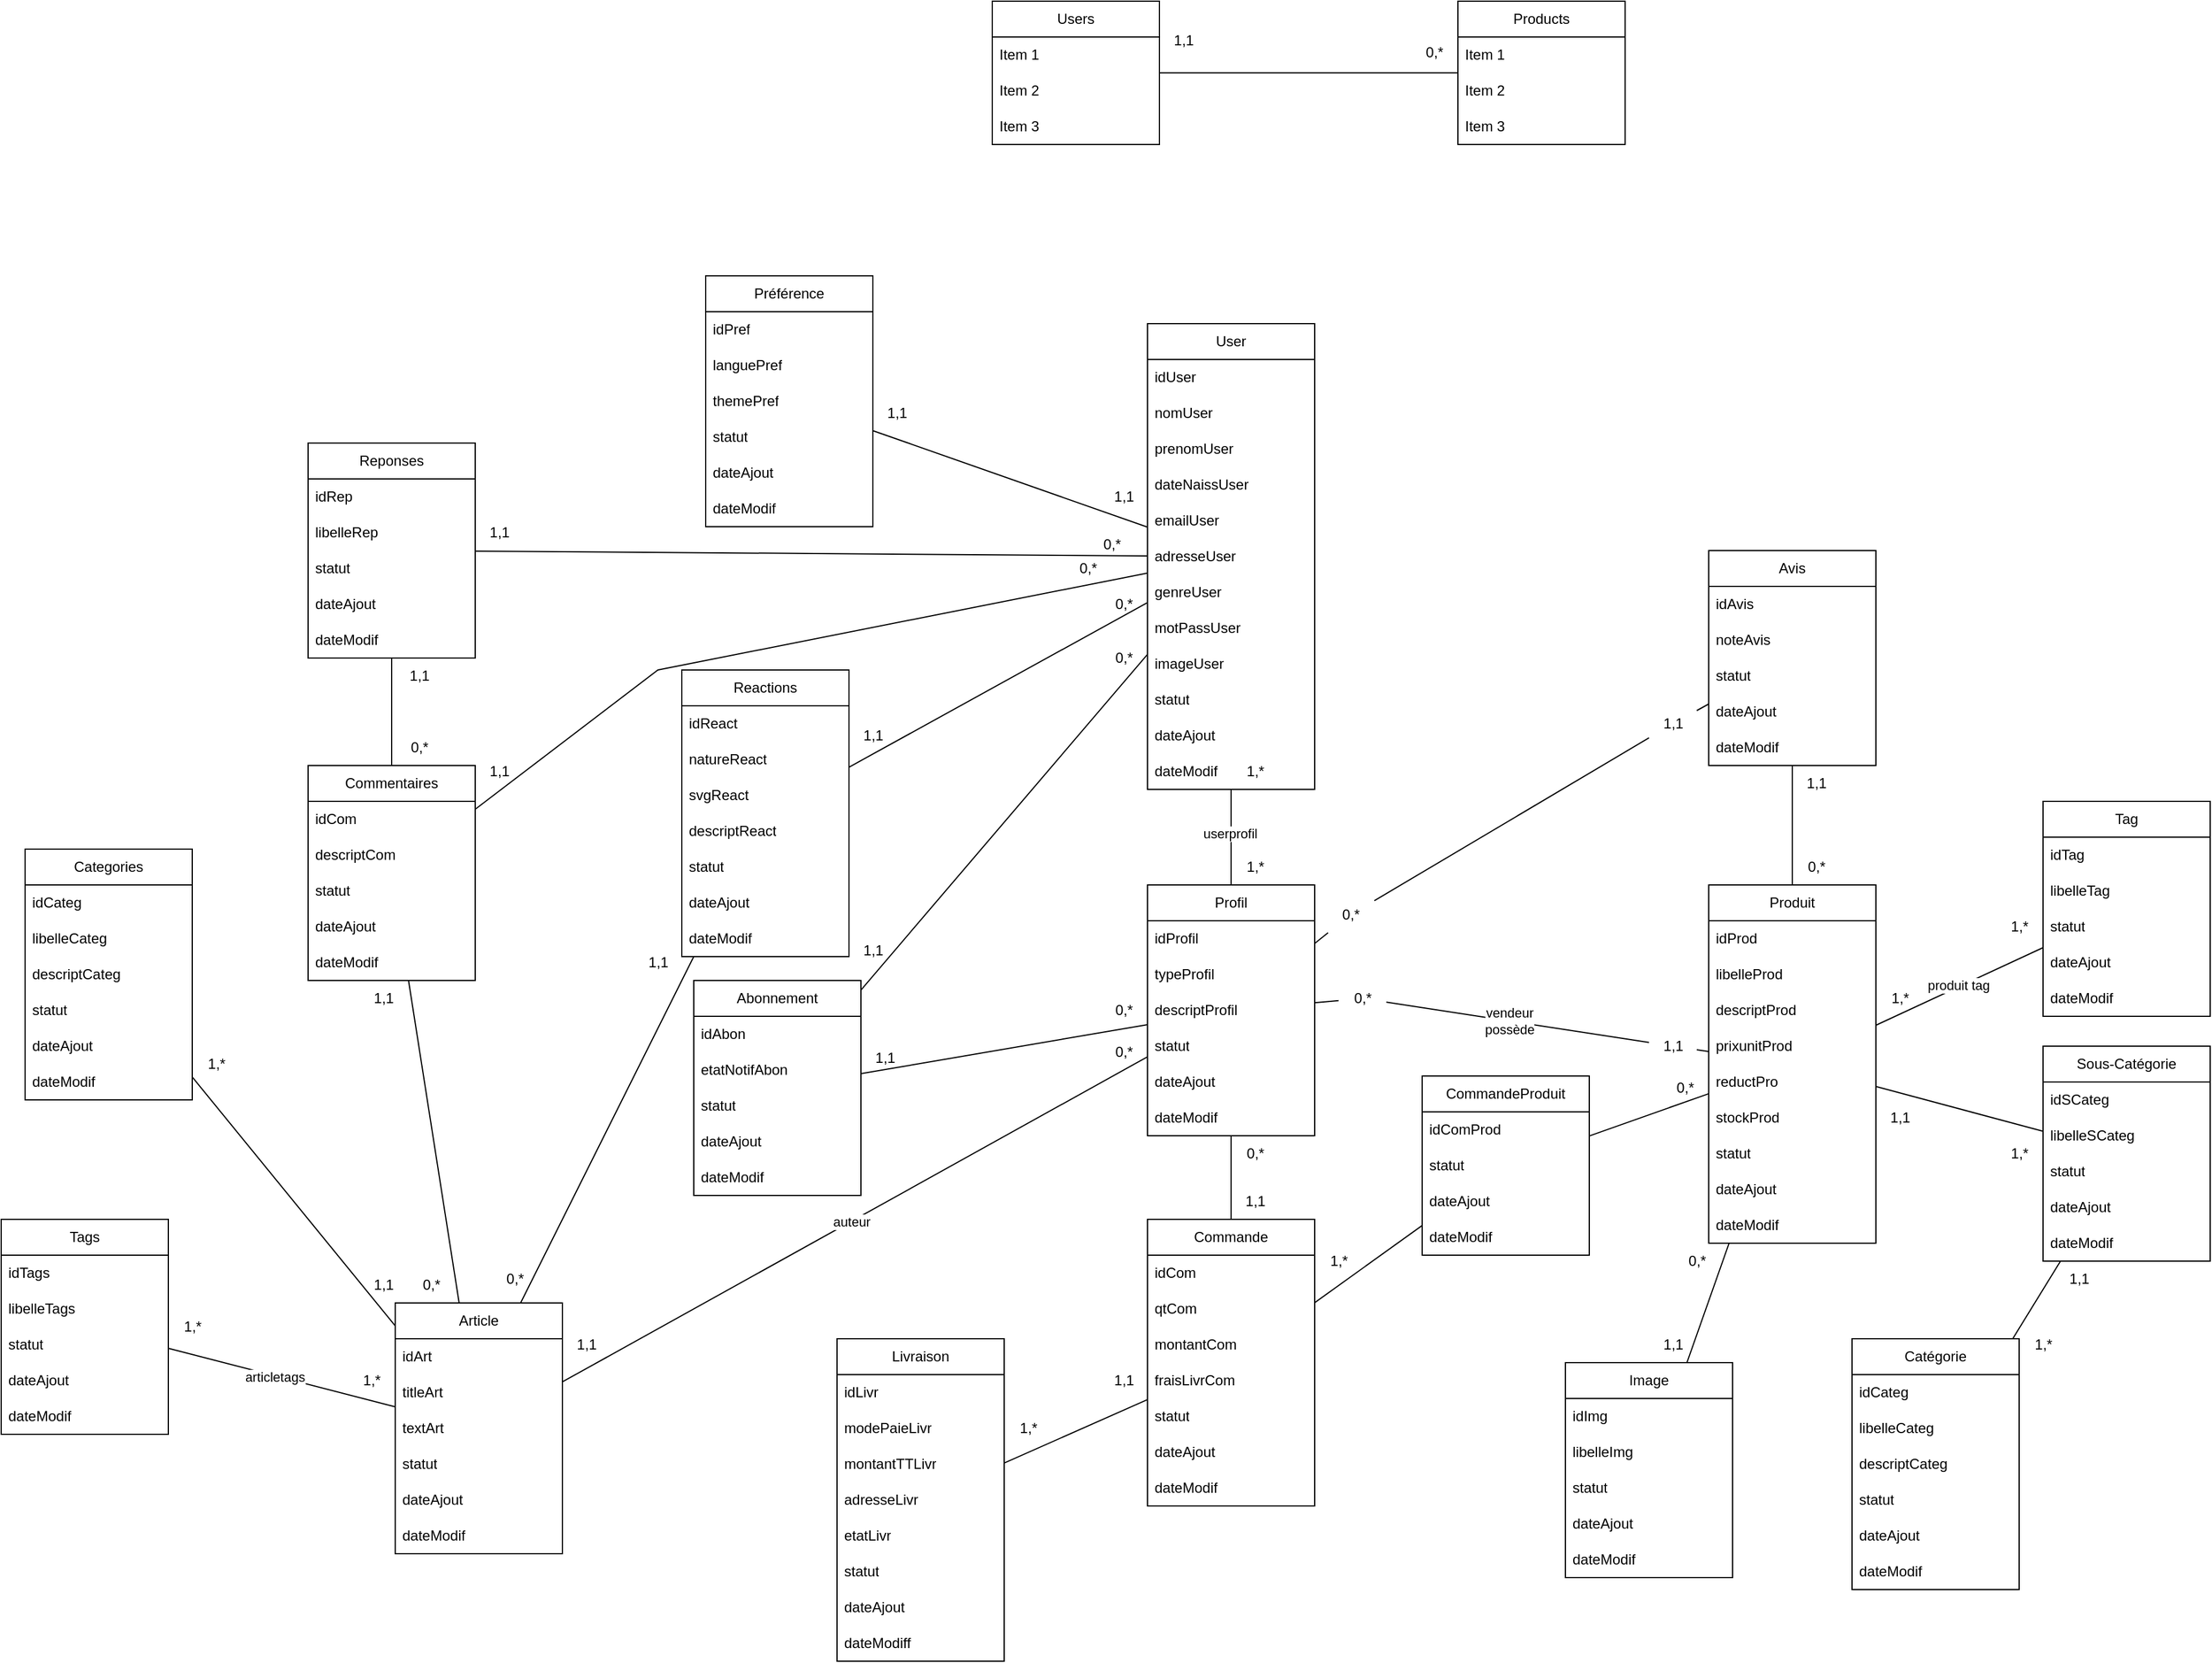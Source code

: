 <mxfile version="24.0.7" type="device" pages="2">
  <diagram name="mct" id="Lec6M2flG7i1SyFeQsZV">
    <mxGraphModel dx="2114" dy="1745" grid="1" gridSize="10" guides="1" tooltips="1" connect="1" arrows="1" fold="1" page="1" pageScale="1" pageWidth="827" pageHeight="1169" math="0" shadow="0">
      <root>
        <mxCell id="0" />
        <mxCell id="1" parent="0" />
        <mxCell id="ozoaR8GwcusCpFTj8edA-2" value="User" style="swimlane;fontStyle=0;childLayout=stackLayout;horizontal=1;startSize=30;horizontalStack=0;resizeParent=1;resizeParentMax=0;resizeLast=0;collapsible=1;marginBottom=0;whiteSpace=wrap;html=1;" parent="1" vertex="1">
          <mxGeometry x="150" y="40" width="140" height="390" as="geometry" />
        </mxCell>
        <mxCell id="ozoaR8GwcusCpFTj8edA-3" value="idUser" style="text;strokeColor=none;fillColor=none;align=left;verticalAlign=middle;spacingLeft=4;spacingRight=4;overflow=hidden;points=[[0,0.5],[1,0.5]];portConstraint=eastwest;rotatable=0;whiteSpace=wrap;html=1;" parent="ozoaR8GwcusCpFTj8edA-2" vertex="1">
          <mxGeometry y="30" width="140" height="30" as="geometry" />
        </mxCell>
        <mxCell id="ozoaR8GwcusCpFTj8edA-4" value="nomUser" style="text;strokeColor=none;fillColor=none;align=left;verticalAlign=middle;spacingLeft=4;spacingRight=4;overflow=hidden;points=[[0,0.5],[1,0.5]];portConstraint=eastwest;rotatable=0;whiteSpace=wrap;html=1;" parent="ozoaR8GwcusCpFTj8edA-2" vertex="1">
          <mxGeometry y="60" width="140" height="30" as="geometry" />
        </mxCell>
        <mxCell id="ozoaR8GwcusCpFTj8edA-9" value="prenomUser" style="text;strokeColor=none;fillColor=none;align=left;verticalAlign=middle;spacingLeft=4;spacingRight=4;overflow=hidden;points=[[0,0.5],[1,0.5]];portConstraint=eastwest;rotatable=0;whiteSpace=wrap;html=1;" parent="ozoaR8GwcusCpFTj8edA-2" vertex="1">
          <mxGeometry y="90" width="140" height="30" as="geometry" />
        </mxCell>
        <mxCell id="ozoaR8GwcusCpFTj8edA-8" value="dateNaissUser" style="text;strokeColor=none;fillColor=none;align=left;verticalAlign=middle;spacingLeft=4;spacingRight=4;overflow=hidden;points=[[0,0.5],[1,0.5]];portConstraint=eastwest;rotatable=0;whiteSpace=wrap;html=1;" parent="ozoaR8GwcusCpFTj8edA-2" vertex="1">
          <mxGeometry y="120" width="140" height="30" as="geometry" />
        </mxCell>
        <mxCell id="ozoaR8GwcusCpFTj8edA-7" value="emailUser" style="text;strokeColor=none;fillColor=none;align=left;verticalAlign=middle;spacingLeft=4;spacingRight=4;overflow=hidden;points=[[0,0.5],[1,0.5]];portConstraint=eastwest;rotatable=0;whiteSpace=wrap;html=1;" parent="ozoaR8GwcusCpFTj8edA-2" vertex="1">
          <mxGeometry y="150" width="140" height="30" as="geometry" />
        </mxCell>
        <mxCell id="ozoaR8GwcusCpFTj8edA-6" value="adresseUser" style="text;strokeColor=none;fillColor=none;align=left;verticalAlign=middle;spacingLeft=4;spacingRight=4;overflow=hidden;points=[[0,0.5],[1,0.5]];portConstraint=eastwest;rotatable=0;whiteSpace=wrap;html=1;" parent="ozoaR8GwcusCpFTj8edA-2" vertex="1">
          <mxGeometry y="180" width="140" height="30" as="geometry" />
        </mxCell>
        <mxCell id="ozoaR8GwcusCpFTj8edA-5" value="genreUser" style="text;strokeColor=none;fillColor=none;align=left;verticalAlign=middle;spacingLeft=4;spacingRight=4;overflow=hidden;points=[[0,0.5],[1,0.5]];portConstraint=eastwest;rotatable=0;whiteSpace=wrap;html=1;" parent="ozoaR8GwcusCpFTj8edA-2" vertex="1">
          <mxGeometry y="210" width="140" height="30" as="geometry" />
        </mxCell>
        <mxCell id="EITushvifVS-LeQFOiSa-31" value="motPassUser" style="text;strokeColor=none;fillColor=none;align=left;verticalAlign=middle;spacingLeft=4;spacingRight=4;overflow=hidden;points=[[0,0.5],[1,0.5]];portConstraint=eastwest;rotatable=0;whiteSpace=wrap;html=1;" parent="ozoaR8GwcusCpFTj8edA-2" vertex="1">
          <mxGeometry y="240" width="140" height="30" as="geometry" />
        </mxCell>
        <mxCell id="YBYOb2V-Wy9qqlrGjkgp-21" value="imageUser" style="text;strokeColor=none;fillColor=none;align=left;verticalAlign=middle;spacingLeft=4;spacingRight=4;overflow=hidden;points=[[0,0.5],[1,0.5]];portConstraint=eastwest;rotatable=0;whiteSpace=wrap;html=1;" vertex="1" parent="ozoaR8GwcusCpFTj8edA-2">
          <mxGeometry y="270" width="140" height="30" as="geometry" />
        </mxCell>
        <mxCell id="EITushvifVS-LeQFOiSa-32" value="statut" style="text;strokeColor=none;fillColor=none;align=left;verticalAlign=middle;spacingLeft=4;spacingRight=4;overflow=hidden;points=[[0,0.5],[1,0.5]];portConstraint=eastwest;rotatable=0;whiteSpace=wrap;html=1;" parent="ozoaR8GwcusCpFTj8edA-2" vertex="1">
          <mxGeometry y="300" width="140" height="30" as="geometry" />
        </mxCell>
        <mxCell id="EITushvifVS-LeQFOiSa-33" value="dateAjout" style="text;strokeColor=none;fillColor=none;align=left;verticalAlign=middle;spacingLeft=4;spacingRight=4;overflow=hidden;points=[[0,0.5],[1,0.5]];portConstraint=eastwest;rotatable=0;whiteSpace=wrap;html=1;" parent="ozoaR8GwcusCpFTj8edA-2" vertex="1">
          <mxGeometry y="330" width="140" height="30" as="geometry" />
        </mxCell>
        <mxCell id="ozoaR8GwcusCpFTj8edA-10" value="dateModif" style="text;strokeColor=none;fillColor=none;align=left;verticalAlign=middle;spacingLeft=4;spacingRight=4;overflow=hidden;points=[[0,0.5],[1,0.5]];portConstraint=eastwest;rotatable=0;whiteSpace=wrap;html=1;" parent="ozoaR8GwcusCpFTj8edA-2" vertex="1">
          <mxGeometry y="360" width="140" height="30" as="geometry" />
        </mxCell>
        <mxCell id="ozoaR8GwcusCpFTj8edA-11" value="Profil" style="swimlane;fontStyle=0;childLayout=stackLayout;horizontal=1;startSize=30;horizontalStack=0;resizeParent=1;resizeParentMax=0;resizeLast=0;collapsible=1;marginBottom=0;whiteSpace=wrap;html=1;" parent="1" vertex="1">
          <mxGeometry x="150" y="510" width="140" height="210" as="geometry" />
        </mxCell>
        <mxCell id="ozoaR8GwcusCpFTj8edA-12" value="idProfil" style="text;strokeColor=none;fillColor=none;align=left;verticalAlign=middle;spacingLeft=4;spacingRight=4;overflow=hidden;points=[[0,0.5],[1,0.5]];portConstraint=eastwest;rotatable=0;whiteSpace=wrap;html=1;" parent="ozoaR8GwcusCpFTj8edA-11" vertex="1">
          <mxGeometry y="30" width="140" height="30" as="geometry" />
        </mxCell>
        <mxCell id="ozoaR8GwcusCpFTj8edA-13" value="typeProfil" style="text;strokeColor=none;fillColor=none;align=left;verticalAlign=middle;spacingLeft=4;spacingRight=4;overflow=hidden;points=[[0,0.5],[1,0.5]];portConstraint=eastwest;rotatable=0;whiteSpace=wrap;html=1;" parent="ozoaR8GwcusCpFTj8edA-11" vertex="1">
          <mxGeometry y="60" width="140" height="30" as="geometry" />
        </mxCell>
        <mxCell id="EITushvifVS-LeQFOiSa-28" value="descriptProfil" style="text;strokeColor=none;fillColor=none;align=left;verticalAlign=middle;spacingLeft=4;spacingRight=4;overflow=hidden;points=[[0,0.5],[1,0.5]];portConstraint=eastwest;rotatable=0;whiteSpace=wrap;html=1;" parent="ozoaR8GwcusCpFTj8edA-11" vertex="1">
          <mxGeometry y="90" width="140" height="30" as="geometry" />
        </mxCell>
        <mxCell id="EITushvifVS-LeQFOiSa-29" value="statut" style="text;strokeColor=none;fillColor=none;align=left;verticalAlign=middle;spacingLeft=4;spacingRight=4;overflow=hidden;points=[[0,0.5],[1,0.5]];portConstraint=eastwest;rotatable=0;whiteSpace=wrap;html=1;" parent="ozoaR8GwcusCpFTj8edA-11" vertex="1">
          <mxGeometry y="120" width="140" height="30" as="geometry" />
        </mxCell>
        <mxCell id="EITushvifVS-LeQFOiSa-30" value="dateAjout" style="text;strokeColor=none;fillColor=none;align=left;verticalAlign=middle;spacingLeft=4;spacingRight=4;overflow=hidden;points=[[0,0.5],[1,0.5]];portConstraint=eastwest;rotatable=0;whiteSpace=wrap;html=1;" parent="ozoaR8GwcusCpFTj8edA-11" vertex="1">
          <mxGeometry y="150" width="140" height="30" as="geometry" />
        </mxCell>
        <mxCell id="ozoaR8GwcusCpFTj8edA-14" value="dateModif" style="text;strokeColor=none;fillColor=none;align=left;verticalAlign=middle;spacingLeft=4;spacingRight=4;overflow=hidden;points=[[0,0.5],[1,0.5]];portConstraint=eastwest;rotatable=0;whiteSpace=wrap;html=1;" parent="ozoaR8GwcusCpFTj8edA-11" vertex="1">
          <mxGeometry y="180" width="140" height="30" as="geometry" />
        </mxCell>
        <mxCell id="ozoaR8GwcusCpFTj8edA-16" value="" style="endArrow=none;html=1;rounded=0;" parent="1" source="ozoaR8GwcusCpFTj8edA-2" target="ozoaR8GwcusCpFTj8edA-11" edge="1">
          <mxGeometry width="50" height="50" relative="1" as="geometry">
            <mxPoint x="520" y="360" as="sourcePoint" />
            <mxPoint x="570" y="310" as="targetPoint" />
          </mxGeometry>
        </mxCell>
        <mxCell id="-JztlYJ-ncZ7tDc-gEJn-27" value="userprofil" style="edgeLabel;html=1;align=center;verticalAlign=middle;resizable=0;points=[];" vertex="1" connectable="0" parent="ozoaR8GwcusCpFTj8edA-16">
          <mxGeometry x="-0.091" y="-1" relative="1" as="geometry">
            <mxPoint as="offset" />
          </mxGeometry>
        </mxCell>
        <mxCell id="ozoaR8GwcusCpFTj8edA-17" value="Préférence" style="swimlane;fontStyle=0;childLayout=stackLayout;horizontal=1;startSize=30;horizontalStack=0;resizeParent=1;resizeParentMax=0;resizeLast=0;collapsible=1;marginBottom=0;whiteSpace=wrap;html=1;" parent="1" vertex="1">
          <mxGeometry x="-220" width="140" height="210" as="geometry" />
        </mxCell>
        <mxCell id="ozoaR8GwcusCpFTj8edA-18" value="idPref" style="text;strokeColor=none;fillColor=none;align=left;verticalAlign=middle;spacingLeft=4;spacingRight=4;overflow=hidden;points=[[0,0.5],[1,0.5]];portConstraint=eastwest;rotatable=0;whiteSpace=wrap;html=1;" parent="ozoaR8GwcusCpFTj8edA-17" vertex="1">
          <mxGeometry y="30" width="140" height="30" as="geometry" />
        </mxCell>
        <mxCell id="ozoaR8GwcusCpFTj8edA-19" value="languePref" style="text;strokeColor=none;fillColor=none;align=left;verticalAlign=middle;spacingLeft=4;spacingRight=4;overflow=hidden;points=[[0,0.5],[1,0.5]];portConstraint=eastwest;rotatable=0;whiteSpace=wrap;html=1;" parent="ozoaR8GwcusCpFTj8edA-17" vertex="1">
          <mxGeometry y="60" width="140" height="30" as="geometry" />
        </mxCell>
        <mxCell id="-JztlYJ-ncZ7tDc-gEJn-57" value="themePref" style="text;strokeColor=none;fillColor=none;align=left;verticalAlign=middle;spacingLeft=4;spacingRight=4;overflow=hidden;points=[[0,0.5],[1,0.5]];portConstraint=eastwest;rotatable=0;whiteSpace=wrap;html=1;" vertex="1" parent="ozoaR8GwcusCpFTj8edA-17">
          <mxGeometry y="90" width="140" height="30" as="geometry" />
        </mxCell>
        <mxCell id="-JztlYJ-ncZ7tDc-gEJn-58" value="statut" style="text;strokeColor=none;fillColor=none;align=left;verticalAlign=middle;spacingLeft=4;spacingRight=4;overflow=hidden;points=[[0,0.5],[1,0.5]];portConstraint=eastwest;rotatable=0;whiteSpace=wrap;html=1;" vertex="1" parent="ozoaR8GwcusCpFTj8edA-17">
          <mxGeometry y="120" width="140" height="30" as="geometry" />
        </mxCell>
        <mxCell id="-JztlYJ-ncZ7tDc-gEJn-59" value="dateAjout" style="text;strokeColor=none;fillColor=none;align=left;verticalAlign=middle;spacingLeft=4;spacingRight=4;overflow=hidden;points=[[0,0.5],[1,0.5]];portConstraint=eastwest;rotatable=0;whiteSpace=wrap;html=1;" vertex="1" parent="ozoaR8GwcusCpFTj8edA-17">
          <mxGeometry y="150" width="140" height="30" as="geometry" />
        </mxCell>
        <mxCell id="ozoaR8GwcusCpFTj8edA-20" value="dateModif" style="text;strokeColor=none;fillColor=none;align=left;verticalAlign=middle;spacingLeft=4;spacingRight=4;overflow=hidden;points=[[0,0.5],[1,0.5]];portConstraint=eastwest;rotatable=0;whiteSpace=wrap;html=1;" parent="ozoaR8GwcusCpFTj8edA-17" vertex="1">
          <mxGeometry y="180" width="140" height="30" as="geometry" />
        </mxCell>
        <mxCell id="ozoaR8GwcusCpFTj8edA-21" value="" style="endArrow=none;html=1;rounded=0;" parent="1" source="ozoaR8GwcusCpFTj8edA-17" target="ozoaR8GwcusCpFTj8edA-2" edge="1">
          <mxGeometry width="50" height="50" relative="1" as="geometry">
            <mxPoint x="90" y="340" as="sourcePoint" />
            <mxPoint x="140" y="290" as="targetPoint" />
          </mxGeometry>
        </mxCell>
        <mxCell id="ozoaR8GwcusCpFTj8edA-22" value="Produit" style="swimlane;fontStyle=0;childLayout=stackLayout;horizontal=1;startSize=30;horizontalStack=0;resizeParent=1;resizeParentMax=0;resizeLast=0;collapsible=1;marginBottom=0;whiteSpace=wrap;html=1;" parent="1" vertex="1">
          <mxGeometry x="620" y="510" width="140" height="300" as="geometry" />
        </mxCell>
        <mxCell id="ozoaR8GwcusCpFTj8edA-23" value="idProd" style="text;strokeColor=none;fillColor=none;align=left;verticalAlign=middle;spacingLeft=4;spacingRight=4;overflow=hidden;points=[[0,0.5],[1,0.5]];portConstraint=eastwest;rotatable=0;whiteSpace=wrap;html=1;" parent="ozoaR8GwcusCpFTj8edA-22" vertex="1">
          <mxGeometry y="30" width="140" height="30" as="geometry" />
        </mxCell>
        <mxCell id="ozoaR8GwcusCpFTj8edA-24" value="libelleProd" style="text;strokeColor=none;fillColor=none;align=left;verticalAlign=middle;spacingLeft=4;spacingRight=4;overflow=hidden;points=[[0,0.5],[1,0.5]];portConstraint=eastwest;rotatable=0;whiteSpace=wrap;html=1;" parent="ozoaR8GwcusCpFTj8edA-22" vertex="1">
          <mxGeometry y="60" width="140" height="30" as="geometry" />
        </mxCell>
        <mxCell id="EITushvifVS-LeQFOiSa-1" value="descriptProd" style="text;strokeColor=none;fillColor=none;align=left;verticalAlign=middle;spacingLeft=4;spacingRight=4;overflow=hidden;points=[[0,0.5],[1,0.5]];portConstraint=eastwest;rotatable=0;whiteSpace=wrap;html=1;" parent="ozoaR8GwcusCpFTj8edA-22" vertex="1">
          <mxGeometry y="90" width="140" height="30" as="geometry" />
        </mxCell>
        <mxCell id="EITushvifVS-LeQFOiSa-2" value="prixunitProd" style="text;strokeColor=none;fillColor=none;align=left;verticalAlign=middle;spacingLeft=4;spacingRight=4;overflow=hidden;points=[[0,0.5],[1,0.5]];portConstraint=eastwest;rotatable=0;whiteSpace=wrap;html=1;" parent="ozoaR8GwcusCpFTj8edA-22" vertex="1">
          <mxGeometry y="120" width="140" height="30" as="geometry" />
        </mxCell>
        <mxCell id="ozoaR8GwcusCpFTj8edA-25" value="reductPro" style="text;strokeColor=none;fillColor=none;align=left;verticalAlign=middle;spacingLeft=4;spacingRight=4;overflow=hidden;points=[[0,0.5],[1,0.5]];portConstraint=eastwest;rotatable=0;whiteSpace=wrap;html=1;" parent="ozoaR8GwcusCpFTj8edA-22" vertex="1">
          <mxGeometry y="150" width="140" height="30" as="geometry" />
        </mxCell>
        <mxCell id="EITushvifVS-LeQFOiSa-11" value="stockProd" style="text;strokeColor=none;fillColor=none;align=left;verticalAlign=middle;spacingLeft=4;spacingRight=4;overflow=hidden;points=[[0,0.5],[1,0.5]];portConstraint=eastwest;rotatable=0;whiteSpace=wrap;html=1;" parent="ozoaR8GwcusCpFTj8edA-22" vertex="1">
          <mxGeometry y="180" width="140" height="30" as="geometry" />
        </mxCell>
        <mxCell id="EITushvifVS-LeQFOiSa-12" value="statut" style="text;strokeColor=none;fillColor=none;align=left;verticalAlign=middle;spacingLeft=4;spacingRight=4;overflow=hidden;points=[[0,0.5],[1,0.5]];portConstraint=eastwest;rotatable=0;whiteSpace=wrap;html=1;" parent="ozoaR8GwcusCpFTj8edA-22" vertex="1">
          <mxGeometry y="210" width="140" height="30" as="geometry" />
        </mxCell>
        <mxCell id="EITushvifVS-LeQFOiSa-13" value="dateAjout" style="text;strokeColor=none;fillColor=none;align=left;verticalAlign=middle;spacingLeft=4;spacingRight=4;overflow=hidden;points=[[0,0.5],[1,0.5]];portConstraint=eastwest;rotatable=0;whiteSpace=wrap;html=1;" parent="ozoaR8GwcusCpFTj8edA-22" vertex="1">
          <mxGeometry y="240" width="140" height="30" as="geometry" />
        </mxCell>
        <mxCell id="EITushvifVS-LeQFOiSa-10" value="dateModif" style="text;strokeColor=none;fillColor=none;align=left;verticalAlign=middle;spacingLeft=4;spacingRight=4;overflow=hidden;points=[[0,0.5],[1,0.5]];portConstraint=eastwest;rotatable=0;whiteSpace=wrap;html=1;" parent="ozoaR8GwcusCpFTj8edA-22" vertex="1">
          <mxGeometry y="270" width="140" height="30" as="geometry" />
        </mxCell>
        <mxCell id="ozoaR8GwcusCpFTj8edA-26" value="" style="endArrow=none;html=1;rounded=0;" parent="1" source="-JztlYJ-ncZ7tDc-gEJn-15" target="ozoaR8GwcusCpFTj8edA-22" edge="1">
          <mxGeometry width="50" height="50" relative="1" as="geometry">
            <mxPoint x="580" y="650" as="sourcePoint" />
            <mxPoint x="630" y="600" as="targetPoint" />
          </mxGeometry>
        </mxCell>
        <mxCell id="ozoaR8GwcusCpFTj8edA-27" value="Tag" style="swimlane;fontStyle=0;childLayout=stackLayout;horizontal=1;startSize=30;horizontalStack=0;resizeParent=1;resizeParentMax=0;resizeLast=0;collapsible=1;marginBottom=0;whiteSpace=wrap;html=1;" parent="1" vertex="1">
          <mxGeometry x="900" y="440" width="140" height="180" as="geometry" />
        </mxCell>
        <mxCell id="ozoaR8GwcusCpFTj8edA-28" value="idTag" style="text;strokeColor=none;fillColor=none;align=left;verticalAlign=middle;spacingLeft=4;spacingRight=4;overflow=hidden;points=[[0,0.5],[1,0.5]];portConstraint=eastwest;rotatable=0;whiteSpace=wrap;html=1;" parent="ozoaR8GwcusCpFTj8edA-27" vertex="1">
          <mxGeometry y="30" width="140" height="30" as="geometry" />
        </mxCell>
        <mxCell id="ozoaR8GwcusCpFTj8edA-29" value="libelleTag" style="text;strokeColor=none;fillColor=none;align=left;verticalAlign=middle;spacingLeft=4;spacingRight=4;overflow=hidden;points=[[0,0.5],[1,0.5]];portConstraint=eastwest;rotatable=0;whiteSpace=wrap;html=1;" parent="ozoaR8GwcusCpFTj8edA-27" vertex="1">
          <mxGeometry y="60" width="140" height="30" as="geometry" />
        </mxCell>
        <mxCell id="EITushvifVS-LeQFOiSa-3" value="statut" style="text;strokeColor=none;fillColor=none;align=left;verticalAlign=middle;spacingLeft=4;spacingRight=4;overflow=hidden;points=[[0,0.5],[1,0.5]];portConstraint=eastwest;rotatable=0;whiteSpace=wrap;html=1;" parent="ozoaR8GwcusCpFTj8edA-27" vertex="1">
          <mxGeometry y="90" width="140" height="30" as="geometry" />
        </mxCell>
        <mxCell id="EITushvifVS-LeQFOiSa-4" value="dateAjout" style="text;strokeColor=none;fillColor=none;align=left;verticalAlign=middle;spacingLeft=4;spacingRight=4;overflow=hidden;points=[[0,0.5],[1,0.5]];portConstraint=eastwest;rotatable=0;whiteSpace=wrap;html=1;" parent="ozoaR8GwcusCpFTj8edA-27" vertex="1">
          <mxGeometry y="120" width="140" height="30" as="geometry" />
        </mxCell>
        <mxCell id="ozoaR8GwcusCpFTj8edA-30" value="dateModif" style="text;strokeColor=none;fillColor=none;align=left;verticalAlign=middle;spacingLeft=4;spacingRight=4;overflow=hidden;points=[[0,0.5],[1,0.5]];portConstraint=eastwest;rotatable=0;whiteSpace=wrap;html=1;" parent="ozoaR8GwcusCpFTj8edA-27" vertex="1">
          <mxGeometry y="150" width="140" height="30" as="geometry" />
        </mxCell>
        <mxCell id="ozoaR8GwcusCpFTj8edA-31" value="" style="endArrow=none;html=1;rounded=0;" parent="1" source="ozoaR8GwcusCpFTj8edA-27" target="ozoaR8GwcusCpFTj8edA-22" edge="1">
          <mxGeometry width="50" height="50" relative="1" as="geometry">
            <mxPoint x="740" y="860" as="sourcePoint" />
            <mxPoint x="790" y="810" as="targetPoint" />
          </mxGeometry>
        </mxCell>
        <mxCell id="-JztlYJ-ncZ7tDc-gEJn-7" value="produit tag" style="edgeLabel;html=1;align=center;verticalAlign=middle;resizable=0;points=[];" vertex="1" connectable="0" parent="ozoaR8GwcusCpFTj8edA-31">
          <mxGeometry x="0.001" y="-2" relative="1" as="geometry">
            <mxPoint as="offset" />
          </mxGeometry>
        </mxCell>
        <mxCell id="ozoaR8GwcusCpFTj8edA-32" value="Sous-Catégorie" style="swimlane;fontStyle=0;childLayout=stackLayout;horizontal=1;startSize=30;horizontalStack=0;resizeParent=1;resizeParentMax=0;resizeLast=0;collapsible=1;marginBottom=0;whiteSpace=wrap;html=1;" parent="1" vertex="1">
          <mxGeometry x="900" y="645" width="140" height="180" as="geometry" />
        </mxCell>
        <mxCell id="ozoaR8GwcusCpFTj8edA-33" value="idSCateg" style="text;strokeColor=none;fillColor=none;align=left;verticalAlign=middle;spacingLeft=4;spacingRight=4;overflow=hidden;points=[[0,0.5],[1,0.5]];portConstraint=eastwest;rotatable=0;whiteSpace=wrap;html=1;" parent="ozoaR8GwcusCpFTj8edA-32" vertex="1">
          <mxGeometry y="30" width="140" height="30" as="geometry" />
        </mxCell>
        <mxCell id="ozoaR8GwcusCpFTj8edA-34" value="libelleSCateg" style="text;strokeColor=none;fillColor=none;align=left;verticalAlign=middle;spacingLeft=4;spacingRight=4;overflow=hidden;points=[[0,0.5],[1,0.5]];portConstraint=eastwest;rotatable=0;whiteSpace=wrap;html=1;" parent="ozoaR8GwcusCpFTj8edA-32" vertex="1">
          <mxGeometry y="60" width="140" height="30" as="geometry" />
        </mxCell>
        <mxCell id="EITushvifVS-LeQFOiSa-5" value="statut" style="text;strokeColor=none;fillColor=none;align=left;verticalAlign=middle;spacingLeft=4;spacingRight=4;overflow=hidden;points=[[0,0.5],[1,0.5]];portConstraint=eastwest;rotatable=0;whiteSpace=wrap;html=1;" parent="ozoaR8GwcusCpFTj8edA-32" vertex="1">
          <mxGeometry y="90" width="140" height="30" as="geometry" />
        </mxCell>
        <mxCell id="EITushvifVS-LeQFOiSa-6" value="dateAjout" style="text;strokeColor=none;fillColor=none;align=left;verticalAlign=middle;spacingLeft=4;spacingRight=4;overflow=hidden;points=[[0,0.5],[1,0.5]];portConstraint=eastwest;rotatable=0;whiteSpace=wrap;html=1;" parent="ozoaR8GwcusCpFTj8edA-32" vertex="1">
          <mxGeometry y="120" width="140" height="30" as="geometry" />
        </mxCell>
        <mxCell id="ozoaR8GwcusCpFTj8edA-35" value="dateModif" style="text;strokeColor=none;fillColor=none;align=left;verticalAlign=middle;spacingLeft=4;spacingRight=4;overflow=hidden;points=[[0,0.5],[1,0.5]];portConstraint=eastwest;rotatable=0;whiteSpace=wrap;html=1;" parent="ozoaR8GwcusCpFTj8edA-32" vertex="1">
          <mxGeometry y="150" width="140" height="30" as="geometry" />
        </mxCell>
        <mxCell id="ozoaR8GwcusCpFTj8edA-36" value="Catégorie" style="swimlane;fontStyle=0;childLayout=stackLayout;horizontal=1;startSize=30;horizontalStack=0;resizeParent=1;resizeParentMax=0;resizeLast=0;collapsible=1;marginBottom=0;whiteSpace=wrap;html=1;" parent="1" vertex="1">
          <mxGeometry x="740" y="890" width="140" height="210" as="geometry" />
        </mxCell>
        <mxCell id="ozoaR8GwcusCpFTj8edA-37" value="idCateg" style="text;strokeColor=none;fillColor=none;align=left;verticalAlign=middle;spacingLeft=4;spacingRight=4;overflow=hidden;points=[[0,0.5],[1,0.5]];portConstraint=eastwest;rotatable=0;whiteSpace=wrap;html=1;" parent="ozoaR8GwcusCpFTj8edA-36" vertex="1">
          <mxGeometry y="30" width="140" height="30" as="geometry" />
        </mxCell>
        <mxCell id="ozoaR8GwcusCpFTj8edA-38" value="libelleCateg" style="text;strokeColor=none;fillColor=none;align=left;verticalAlign=middle;spacingLeft=4;spacingRight=4;overflow=hidden;points=[[0,0.5],[1,0.5]];portConstraint=eastwest;rotatable=0;whiteSpace=wrap;html=1;" parent="ozoaR8GwcusCpFTj8edA-36" vertex="1">
          <mxGeometry y="60" width="140" height="30" as="geometry" />
        </mxCell>
        <mxCell id="EITushvifVS-LeQFOiSa-7" value="descriptCateg" style="text;strokeColor=none;fillColor=none;align=left;verticalAlign=middle;spacingLeft=4;spacingRight=4;overflow=hidden;points=[[0,0.5],[1,0.5]];portConstraint=eastwest;rotatable=0;whiteSpace=wrap;html=1;" parent="ozoaR8GwcusCpFTj8edA-36" vertex="1">
          <mxGeometry y="90" width="140" height="30" as="geometry" />
        </mxCell>
        <mxCell id="EITushvifVS-LeQFOiSa-8" value="statut" style="text;strokeColor=none;fillColor=none;align=left;verticalAlign=middle;spacingLeft=4;spacingRight=4;overflow=hidden;points=[[0,0.5],[1,0.5]];portConstraint=eastwest;rotatable=0;whiteSpace=wrap;html=1;" parent="ozoaR8GwcusCpFTj8edA-36" vertex="1">
          <mxGeometry y="120" width="140" height="30" as="geometry" />
        </mxCell>
        <mxCell id="EITushvifVS-LeQFOiSa-9" value="dateAjout" style="text;strokeColor=none;fillColor=none;align=left;verticalAlign=middle;spacingLeft=4;spacingRight=4;overflow=hidden;points=[[0,0.5],[1,0.5]];portConstraint=eastwest;rotatable=0;whiteSpace=wrap;html=1;" parent="ozoaR8GwcusCpFTj8edA-36" vertex="1">
          <mxGeometry y="150" width="140" height="30" as="geometry" />
        </mxCell>
        <mxCell id="ozoaR8GwcusCpFTj8edA-39" value="dateModif" style="text;strokeColor=none;fillColor=none;align=left;verticalAlign=middle;spacingLeft=4;spacingRight=4;overflow=hidden;points=[[0,0.5],[1,0.5]];portConstraint=eastwest;rotatable=0;whiteSpace=wrap;html=1;" parent="ozoaR8GwcusCpFTj8edA-36" vertex="1">
          <mxGeometry y="180" width="140" height="30" as="geometry" />
        </mxCell>
        <mxCell id="ozoaR8GwcusCpFTj8edA-40" value="" style="endArrow=none;html=1;rounded=0;" parent="1" source="ozoaR8GwcusCpFTj8edA-36" target="ozoaR8GwcusCpFTj8edA-32" edge="1">
          <mxGeometry width="50" height="50" relative="1" as="geometry">
            <mxPoint x="740" y="1120" as="sourcePoint" />
            <mxPoint x="790" y="1070" as="targetPoint" />
          </mxGeometry>
        </mxCell>
        <mxCell id="ozoaR8GwcusCpFTj8edA-41" value="" style="endArrow=none;html=1;rounded=0;" parent="1" source="ozoaR8GwcusCpFTj8edA-32" target="ozoaR8GwcusCpFTj8edA-22" edge="1">
          <mxGeometry width="50" height="50" relative="1" as="geometry">
            <mxPoint x="740" y="940" as="sourcePoint" />
            <mxPoint x="790" y="890" as="targetPoint" />
          </mxGeometry>
        </mxCell>
        <mxCell id="ozoaR8GwcusCpFTj8edA-42" value="Avis" style="swimlane;fontStyle=0;childLayout=stackLayout;horizontal=1;startSize=30;horizontalStack=0;resizeParent=1;resizeParentMax=0;resizeLast=0;collapsible=1;marginBottom=0;whiteSpace=wrap;html=1;" parent="1" vertex="1">
          <mxGeometry x="620" y="230" width="140" height="180" as="geometry" />
        </mxCell>
        <mxCell id="ozoaR8GwcusCpFTj8edA-43" value="idAvis" style="text;strokeColor=none;fillColor=none;align=left;verticalAlign=middle;spacingLeft=4;spacingRight=4;overflow=hidden;points=[[0,0.5],[1,0.5]];portConstraint=eastwest;rotatable=0;whiteSpace=wrap;html=1;" parent="ozoaR8GwcusCpFTj8edA-42" vertex="1">
          <mxGeometry y="30" width="140" height="30" as="geometry" />
        </mxCell>
        <mxCell id="ozoaR8GwcusCpFTj8edA-44" value="noteAvis" style="text;strokeColor=none;fillColor=none;align=left;verticalAlign=middle;spacingLeft=4;spacingRight=4;overflow=hidden;points=[[0,0.5],[1,0.5]];portConstraint=eastwest;rotatable=0;whiteSpace=wrap;html=1;" parent="ozoaR8GwcusCpFTj8edA-42" vertex="1">
          <mxGeometry y="60" width="140" height="30" as="geometry" />
        </mxCell>
        <mxCell id="EITushvifVS-LeQFOiSa-14" value="statut" style="text;strokeColor=none;fillColor=none;align=left;verticalAlign=middle;spacingLeft=4;spacingRight=4;overflow=hidden;points=[[0,0.5],[1,0.5]];portConstraint=eastwest;rotatable=0;whiteSpace=wrap;html=1;" parent="ozoaR8GwcusCpFTj8edA-42" vertex="1">
          <mxGeometry y="90" width="140" height="30" as="geometry" />
        </mxCell>
        <mxCell id="EITushvifVS-LeQFOiSa-15" value="dateAjout" style="text;strokeColor=none;fillColor=none;align=left;verticalAlign=middle;spacingLeft=4;spacingRight=4;overflow=hidden;points=[[0,0.5],[1,0.5]];portConstraint=eastwest;rotatable=0;whiteSpace=wrap;html=1;" parent="ozoaR8GwcusCpFTj8edA-42" vertex="1">
          <mxGeometry y="120" width="140" height="30" as="geometry" />
        </mxCell>
        <mxCell id="ozoaR8GwcusCpFTj8edA-45" value="dateModif" style="text;strokeColor=none;fillColor=none;align=left;verticalAlign=middle;spacingLeft=4;spacingRight=4;overflow=hidden;points=[[0,0.5],[1,0.5]];portConstraint=eastwest;rotatable=0;whiteSpace=wrap;html=1;" parent="ozoaR8GwcusCpFTj8edA-42" vertex="1">
          <mxGeometry y="150" width="140" height="30" as="geometry" />
        </mxCell>
        <mxCell id="ozoaR8GwcusCpFTj8edA-46" value="" style="endArrow=none;html=1;rounded=0;" parent="1" source="ozoaR8GwcusCpFTj8edA-42" target="ozoaR8GwcusCpFTj8edA-22" edge="1">
          <mxGeometry width="50" height="50" relative="1" as="geometry">
            <mxPoint x="330" y="830" as="sourcePoint" />
            <mxPoint x="380" y="780" as="targetPoint" />
          </mxGeometry>
        </mxCell>
        <mxCell id="ozoaR8GwcusCpFTj8edA-47" value="" style="endArrow=none;html=1;rounded=0;" parent="1" source="-JztlYJ-ncZ7tDc-gEJn-16" target="ozoaR8GwcusCpFTj8edA-11" edge="1">
          <mxGeometry width="50" height="50" relative="1" as="geometry">
            <mxPoint x="330" y="830" as="sourcePoint" />
            <mxPoint x="380" y="780" as="targetPoint" />
          </mxGeometry>
        </mxCell>
        <mxCell id="ozoaR8GwcusCpFTj8edA-48" value="Commande" style="swimlane;fontStyle=0;childLayout=stackLayout;horizontal=1;startSize=30;horizontalStack=0;resizeParent=1;resizeParentMax=0;resizeLast=0;collapsible=1;marginBottom=0;whiteSpace=wrap;html=1;" parent="1" vertex="1">
          <mxGeometry x="150" y="790" width="140" height="240" as="geometry" />
        </mxCell>
        <mxCell id="ozoaR8GwcusCpFTj8edA-53" value="idCom" style="text;strokeColor=none;fillColor=none;align=left;verticalAlign=middle;spacingLeft=4;spacingRight=4;overflow=hidden;points=[[0,0.5],[1,0.5]];portConstraint=eastwest;rotatable=0;whiteSpace=wrap;html=1;" parent="ozoaR8GwcusCpFTj8edA-48" vertex="1">
          <mxGeometry y="30" width="140" height="30" as="geometry" />
        </mxCell>
        <mxCell id="EITushvifVS-LeQFOiSa-23" value="qtCom" style="text;strokeColor=none;fillColor=none;align=left;verticalAlign=middle;spacingLeft=4;spacingRight=4;overflow=hidden;points=[[0,0.5],[1,0.5]];portConstraint=eastwest;rotatable=0;whiteSpace=wrap;html=1;" parent="ozoaR8GwcusCpFTj8edA-48" vertex="1">
          <mxGeometry y="60" width="140" height="30" as="geometry" />
        </mxCell>
        <mxCell id="EITushvifVS-LeQFOiSa-34" value="montantCom" style="text;strokeColor=none;fillColor=none;align=left;verticalAlign=middle;spacingLeft=4;spacingRight=4;overflow=hidden;points=[[0,0.5],[1,0.5]];portConstraint=eastwest;rotatable=0;whiteSpace=wrap;html=1;" parent="ozoaR8GwcusCpFTj8edA-48" vertex="1">
          <mxGeometry y="90" width="140" height="30" as="geometry" />
        </mxCell>
        <mxCell id="ozoaR8GwcusCpFTj8edA-51" value="fraisLivrCom" style="text;strokeColor=none;fillColor=none;align=left;verticalAlign=middle;spacingLeft=4;spacingRight=4;overflow=hidden;points=[[0,0.5],[1,0.5]];portConstraint=eastwest;rotatable=0;whiteSpace=wrap;html=1;" parent="ozoaR8GwcusCpFTj8edA-48" vertex="1">
          <mxGeometry y="120" width="140" height="30" as="geometry" />
        </mxCell>
        <mxCell id="EITushvifVS-LeQFOiSa-24" value="statut" style="text;strokeColor=none;fillColor=none;align=left;verticalAlign=middle;spacingLeft=4;spacingRight=4;overflow=hidden;points=[[0,0.5],[1,0.5]];portConstraint=eastwest;rotatable=0;whiteSpace=wrap;html=1;" parent="ozoaR8GwcusCpFTj8edA-48" vertex="1">
          <mxGeometry y="150" width="140" height="30" as="geometry" />
        </mxCell>
        <mxCell id="EITushvifVS-LeQFOiSa-25" value="dateAjout" style="text;strokeColor=none;fillColor=none;align=left;verticalAlign=middle;spacingLeft=4;spacingRight=4;overflow=hidden;points=[[0,0.5],[1,0.5]];portConstraint=eastwest;rotatable=0;whiteSpace=wrap;html=1;" parent="ozoaR8GwcusCpFTj8edA-48" vertex="1">
          <mxGeometry y="180" width="140" height="30" as="geometry" />
        </mxCell>
        <mxCell id="ozoaR8GwcusCpFTj8edA-50" value="dateModif" style="text;strokeColor=none;fillColor=none;align=left;verticalAlign=middle;spacingLeft=4;spacingRight=4;overflow=hidden;points=[[0,0.5],[1,0.5]];portConstraint=eastwest;rotatable=0;whiteSpace=wrap;html=1;" parent="ozoaR8GwcusCpFTj8edA-48" vertex="1">
          <mxGeometry y="210" width="140" height="30" as="geometry" />
        </mxCell>
        <mxCell id="ozoaR8GwcusCpFTj8edA-54" value="" style="endArrow=none;html=1;rounded=0;" parent="1" source="ozoaR8GwcusCpFTj8edA-48" target="ozoaR8GwcusCpFTj8edA-11" edge="1">
          <mxGeometry width="50" height="50" relative="1" as="geometry">
            <mxPoint x="190" y="740" as="sourcePoint" />
            <mxPoint x="240" y="690" as="targetPoint" />
          </mxGeometry>
        </mxCell>
        <mxCell id="ozoaR8GwcusCpFTj8edA-55" value="Livraison" style="swimlane;fontStyle=0;childLayout=stackLayout;horizontal=1;startSize=30;horizontalStack=0;resizeParent=1;resizeParentMax=0;resizeLast=0;collapsible=1;marginBottom=0;whiteSpace=wrap;html=1;" parent="1" vertex="1">
          <mxGeometry x="-110" y="890" width="140" height="270" as="geometry" />
        </mxCell>
        <mxCell id="ozoaR8GwcusCpFTj8edA-56" value="idLivr" style="text;strokeColor=none;fillColor=none;align=left;verticalAlign=middle;spacingLeft=4;spacingRight=4;overflow=hidden;points=[[0,0.5],[1,0.5]];portConstraint=eastwest;rotatable=0;whiteSpace=wrap;html=1;" parent="ozoaR8GwcusCpFTj8edA-55" vertex="1">
          <mxGeometry y="30" width="140" height="30" as="geometry" />
        </mxCell>
        <mxCell id="ozoaR8GwcusCpFTj8edA-57" value="modePaieLivr" style="text;strokeColor=none;fillColor=none;align=left;verticalAlign=middle;spacingLeft=4;spacingRight=4;overflow=hidden;points=[[0,0.5],[1,0.5]];portConstraint=eastwest;rotatable=0;whiteSpace=wrap;html=1;" parent="ozoaR8GwcusCpFTj8edA-55" vertex="1">
          <mxGeometry y="60" width="140" height="30" as="geometry" />
        </mxCell>
        <mxCell id="EITushvifVS-LeQFOiSa-35" value="montantTTLivr" style="text;strokeColor=none;fillColor=none;align=left;verticalAlign=middle;spacingLeft=4;spacingRight=4;overflow=hidden;points=[[0,0.5],[1,0.5]];portConstraint=eastwest;rotatable=0;whiteSpace=wrap;html=1;" parent="ozoaR8GwcusCpFTj8edA-55" vertex="1">
          <mxGeometry y="90" width="140" height="30" as="geometry" />
        </mxCell>
        <mxCell id="EITushvifVS-LeQFOiSa-36" value="adresseLivr" style="text;strokeColor=none;fillColor=none;align=left;verticalAlign=middle;spacingLeft=4;spacingRight=4;overflow=hidden;points=[[0,0.5],[1,0.5]];portConstraint=eastwest;rotatable=0;whiteSpace=wrap;html=1;" parent="ozoaR8GwcusCpFTj8edA-55" vertex="1">
          <mxGeometry y="120" width="140" height="30" as="geometry" />
        </mxCell>
        <mxCell id="EITushvifVS-LeQFOiSa-37" value="etatLivr" style="text;strokeColor=none;fillColor=none;align=left;verticalAlign=middle;spacingLeft=4;spacingRight=4;overflow=hidden;points=[[0,0.5],[1,0.5]];portConstraint=eastwest;rotatable=0;whiteSpace=wrap;html=1;" parent="ozoaR8GwcusCpFTj8edA-55" vertex="1">
          <mxGeometry y="150" width="140" height="30" as="geometry" />
        </mxCell>
        <mxCell id="EITushvifVS-LeQFOiSa-38" value="statut" style="text;strokeColor=none;fillColor=none;align=left;verticalAlign=middle;spacingLeft=4;spacingRight=4;overflow=hidden;points=[[0,0.5],[1,0.5]];portConstraint=eastwest;rotatable=0;whiteSpace=wrap;html=1;" parent="ozoaR8GwcusCpFTj8edA-55" vertex="1">
          <mxGeometry y="180" width="140" height="30" as="geometry" />
        </mxCell>
        <mxCell id="EITushvifVS-LeQFOiSa-39" value="dateAjout" style="text;strokeColor=none;fillColor=none;align=left;verticalAlign=middle;spacingLeft=4;spacingRight=4;overflow=hidden;points=[[0,0.5],[1,0.5]];portConstraint=eastwest;rotatable=0;whiteSpace=wrap;html=1;" parent="ozoaR8GwcusCpFTj8edA-55" vertex="1">
          <mxGeometry y="210" width="140" height="30" as="geometry" />
        </mxCell>
        <mxCell id="ozoaR8GwcusCpFTj8edA-58" value="dateModiff" style="text;strokeColor=none;fillColor=none;align=left;verticalAlign=middle;spacingLeft=4;spacingRight=4;overflow=hidden;points=[[0,0.5],[1,0.5]];portConstraint=eastwest;rotatable=0;whiteSpace=wrap;html=1;" parent="ozoaR8GwcusCpFTj8edA-55" vertex="1">
          <mxGeometry y="240" width="140" height="30" as="geometry" />
        </mxCell>
        <mxCell id="ozoaR8GwcusCpFTj8edA-59" value="" style="endArrow=none;html=1;rounded=0;" parent="1" source="ozoaR8GwcusCpFTj8edA-55" target="ozoaR8GwcusCpFTj8edA-48" edge="1">
          <mxGeometry width="50" height="50" relative="1" as="geometry">
            <mxPoint x="190" y="970" as="sourcePoint" />
            <mxPoint x="240" y="920" as="targetPoint" />
          </mxGeometry>
        </mxCell>
        <mxCell id="ozoaR8GwcusCpFTj8edA-60" value="Article" style="swimlane;fontStyle=0;childLayout=stackLayout;horizontal=1;startSize=30;horizontalStack=0;resizeParent=1;resizeParentMax=0;resizeLast=0;collapsible=1;marginBottom=0;whiteSpace=wrap;html=1;" parent="1" vertex="1">
          <mxGeometry x="-480" y="860" width="140" height="210" as="geometry" />
        </mxCell>
        <mxCell id="ozoaR8GwcusCpFTj8edA-61" value="idArt" style="text;strokeColor=none;fillColor=none;align=left;verticalAlign=middle;spacingLeft=4;spacingRight=4;overflow=hidden;points=[[0,0.5],[1,0.5]];portConstraint=eastwest;rotatable=0;whiteSpace=wrap;html=1;" parent="ozoaR8GwcusCpFTj8edA-60" vertex="1">
          <mxGeometry y="30" width="140" height="30" as="geometry" />
        </mxCell>
        <mxCell id="ozoaR8GwcusCpFTj8edA-62" value="titleArt" style="text;strokeColor=none;fillColor=none;align=left;verticalAlign=middle;spacingLeft=4;spacingRight=4;overflow=hidden;points=[[0,0.5],[1,0.5]];portConstraint=eastwest;rotatable=0;whiteSpace=wrap;html=1;" parent="ozoaR8GwcusCpFTj8edA-60" vertex="1">
          <mxGeometry y="60" width="140" height="30" as="geometry" />
        </mxCell>
        <mxCell id="ozoaR8GwcusCpFTj8edA-63" value="textArt" style="text;strokeColor=none;fillColor=none;align=left;verticalAlign=middle;spacingLeft=4;spacingRight=4;overflow=hidden;points=[[0,0.5],[1,0.5]];portConstraint=eastwest;rotatable=0;whiteSpace=wrap;html=1;" parent="ozoaR8GwcusCpFTj8edA-60" vertex="1">
          <mxGeometry y="90" width="140" height="30" as="geometry" />
        </mxCell>
        <mxCell id="EITushvifVS-LeQFOiSa-54" value="statut" style="text;strokeColor=none;fillColor=none;align=left;verticalAlign=middle;spacingLeft=4;spacingRight=4;overflow=hidden;points=[[0,0.5],[1,0.5]];portConstraint=eastwest;rotatable=0;whiteSpace=wrap;html=1;" parent="ozoaR8GwcusCpFTj8edA-60" vertex="1">
          <mxGeometry y="120" width="140" height="30" as="geometry" />
        </mxCell>
        <mxCell id="EITushvifVS-LeQFOiSa-55" value="dateAjout" style="text;strokeColor=none;fillColor=none;align=left;verticalAlign=middle;spacingLeft=4;spacingRight=4;overflow=hidden;points=[[0,0.5],[1,0.5]];portConstraint=eastwest;rotatable=0;whiteSpace=wrap;html=1;" parent="ozoaR8GwcusCpFTj8edA-60" vertex="1">
          <mxGeometry y="150" width="140" height="30" as="geometry" />
        </mxCell>
        <mxCell id="EITushvifVS-LeQFOiSa-56" value="dateModif" style="text;strokeColor=none;fillColor=none;align=left;verticalAlign=middle;spacingLeft=4;spacingRight=4;overflow=hidden;points=[[0,0.5],[1,0.5]];portConstraint=eastwest;rotatable=0;whiteSpace=wrap;html=1;" parent="ozoaR8GwcusCpFTj8edA-60" vertex="1">
          <mxGeometry y="180" width="140" height="30" as="geometry" />
        </mxCell>
        <mxCell id="ozoaR8GwcusCpFTj8edA-64" value="" style="endArrow=none;html=1;rounded=0;" parent="1" source="ozoaR8GwcusCpFTj8edA-60" target="ozoaR8GwcusCpFTj8edA-11" edge="1">
          <mxGeometry width="50" height="50" relative="1" as="geometry">
            <mxPoint x="-90" y="700" as="sourcePoint" />
            <mxPoint x="-40" y="650" as="targetPoint" />
          </mxGeometry>
        </mxCell>
        <mxCell id="-JztlYJ-ncZ7tDc-gEJn-35" value="auteur" style="edgeLabel;html=1;align=center;verticalAlign=middle;resizable=0;points=[];" vertex="1" connectable="0" parent="ozoaR8GwcusCpFTj8edA-64">
          <mxGeometry x="-0.016" relative="1" as="geometry">
            <mxPoint as="offset" />
          </mxGeometry>
        </mxCell>
        <mxCell id="ozoaR8GwcusCpFTj8edA-65" value="Tags" style="swimlane;fontStyle=0;childLayout=stackLayout;horizontal=1;startSize=30;horizontalStack=0;resizeParent=1;resizeParentMax=0;resizeLast=0;collapsible=1;marginBottom=0;whiteSpace=wrap;html=1;" parent="1" vertex="1">
          <mxGeometry x="-810" y="790" width="140" height="180" as="geometry" />
        </mxCell>
        <mxCell id="ozoaR8GwcusCpFTj8edA-66" value="idTags" style="text;strokeColor=none;fillColor=none;align=left;verticalAlign=middle;spacingLeft=4;spacingRight=4;overflow=hidden;points=[[0,0.5],[1,0.5]];portConstraint=eastwest;rotatable=0;whiteSpace=wrap;html=1;" parent="ozoaR8GwcusCpFTj8edA-65" vertex="1">
          <mxGeometry y="30" width="140" height="30" as="geometry" />
        </mxCell>
        <mxCell id="ozoaR8GwcusCpFTj8edA-67" value="libelleTags" style="text;strokeColor=none;fillColor=none;align=left;verticalAlign=middle;spacingLeft=4;spacingRight=4;overflow=hidden;points=[[0,0.5],[1,0.5]];portConstraint=eastwest;rotatable=0;whiteSpace=wrap;html=1;" parent="ozoaR8GwcusCpFTj8edA-65" vertex="1">
          <mxGeometry y="60" width="140" height="30" as="geometry" />
        </mxCell>
        <mxCell id="EITushvifVS-LeQFOiSa-49" value="statut" style="text;strokeColor=none;fillColor=none;align=left;verticalAlign=middle;spacingLeft=4;spacingRight=4;overflow=hidden;points=[[0,0.5],[1,0.5]];portConstraint=eastwest;rotatable=0;whiteSpace=wrap;html=1;" parent="ozoaR8GwcusCpFTj8edA-65" vertex="1">
          <mxGeometry y="90" width="140" height="30" as="geometry" />
        </mxCell>
        <mxCell id="EITushvifVS-LeQFOiSa-50" value="dateAjout" style="text;strokeColor=none;fillColor=none;align=left;verticalAlign=middle;spacingLeft=4;spacingRight=4;overflow=hidden;points=[[0,0.5],[1,0.5]];portConstraint=eastwest;rotatable=0;whiteSpace=wrap;html=1;" parent="ozoaR8GwcusCpFTj8edA-65" vertex="1">
          <mxGeometry y="120" width="140" height="30" as="geometry" />
        </mxCell>
        <mxCell id="ozoaR8GwcusCpFTj8edA-68" value="dateModif" style="text;strokeColor=none;fillColor=none;align=left;verticalAlign=middle;spacingLeft=4;spacingRight=4;overflow=hidden;points=[[0,0.5],[1,0.5]];portConstraint=eastwest;rotatable=0;whiteSpace=wrap;html=1;" parent="ozoaR8GwcusCpFTj8edA-65" vertex="1">
          <mxGeometry y="150" width="140" height="30" as="geometry" />
        </mxCell>
        <mxCell id="ozoaR8GwcusCpFTj8edA-69" value="Categories" style="swimlane;fontStyle=0;childLayout=stackLayout;horizontal=1;startSize=30;horizontalStack=0;resizeParent=1;resizeParentMax=0;resizeLast=0;collapsible=1;marginBottom=0;whiteSpace=wrap;html=1;" parent="1" vertex="1">
          <mxGeometry x="-790" y="480" width="140" height="210" as="geometry" />
        </mxCell>
        <mxCell id="ozoaR8GwcusCpFTj8edA-70" value="idCateg" style="text;strokeColor=none;fillColor=none;align=left;verticalAlign=middle;spacingLeft=4;spacingRight=4;overflow=hidden;points=[[0,0.5],[1,0.5]];portConstraint=eastwest;rotatable=0;whiteSpace=wrap;html=1;" parent="ozoaR8GwcusCpFTj8edA-69" vertex="1">
          <mxGeometry y="30" width="140" height="30" as="geometry" />
        </mxCell>
        <mxCell id="ozoaR8GwcusCpFTj8edA-71" value="libelleCateg" style="text;strokeColor=none;fillColor=none;align=left;verticalAlign=middle;spacingLeft=4;spacingRight=4;overflow=hidden;points=[[0,0.5],[1,0.5]];portConstraint=eastwest;rotatable=0;whiteSpace=wrap;html=1;" parent="ozoaR8GwcusCpFTj8edA-69" vertex="1">
          <mxGeometry y="60" width="140" height="30" as="geometry" />
        </mxCell>
        <mxCell id="EITushvifVS-LeQFOiSa-51" value="descriptCateg" style="text;strokeColor=none;fillColor=none;align=left;verticalAlign=middle;spacingLeft=4;spacingRight=4;overflow=hidden;points=[[0,0.5],[1,0.5]];portConstraint=eastwest;rotatable=0;whiteSpace=wrap;html=1;" parent="ozoaR8GwcusCpFTj8edA-69" vertex="1">
          <mxGeometry y="90" width="140" height="30" as="geometry" />
        </mxCell>
        <mxCell id="EITushvifVS-LeQFOiSa-52" value="statut" style="text;strokeColor=none;fillColor=none;align=left;verticalAlign=middle;spacingLeft=4;spacingRight=4;overflow=hidden;points=[[0,0.5],[1,0.5]];portConstraint=eastwest;rotatable=0;whiteSpace=wrap;html=1;" parent="ozoaR8GwcusCpFTj8edA-69" vertex="1">
          <mxGeometry y="120" width="140" height="30" as="geometry" />
        </mxCell>
        <mxCell id="EITushvifVS-LeQFOiSa-53" value="dateAjout" style="text;strokeColor=none;fillColor=none;align=left;verticalAlign=middle;spacingLeft=4;spacingRight=4;overflow=hidden;points=[[0,0.5],[1,0.5]];portConstraint=eastwest;rotatable=0;whiteSpace=wrap;html=1;" parent="ozoaR8GwcusCpFTj8edA-69" vertex="1">
          <mxGeometry y="150" width="140" height="30" as="geometry" />
        </mxCell>
        <mxCell id="ozoaR8GwcusCpFTj8edA-72" value="dateModif" style="text;strokeColor=none;fillColor=none;align=left;verticalAlign=middle;spacingLeft=4;spacingRight=4;overflow=hidden;points=[[0,0.5],[1,0.5]];portConstraint=eastwest;rotatable=0;whiteSpace=wrap;html=1;" parent="ozoaR8GwcusCpFTj8edA-69" vertex="1">
          <mxGeometry y="180" width="140" height="30" as="geometry" />
        </mxCell>
        <mxCell id="ozoaR8GwcusCpFTj8edA-73" value="Commentaires" style="swimlane;fontStyle=0;childLayout=stackLayout;horizontal=1;startSize=30;horizontalStack=0;resizeParent=1;resizeParentMax=0;resizeLast=0;collapsible=1;marginBottom=0;whiteSpace=wrap;html=1;" parent="1" vertex="1">
          <mxGeometry x="-553" y="410" width="140" height="180" as="geometry" />
        </mxCell>
        <mxCell id="ozoaR8GwcusCpFTj8edA-74" value="idCom" style="text;strokeColor=none;fillColor=none;align=left;verticalAlign=middle;spacingLeft=4;spacingRight=4;overflow=hidden;points=[[0,0.5],[1,0.5]];portConstraint=eastwest;rotatable=0;whiteSpace=wrap;html=1;" parent="ozoaR8GwcusCpFTj8edA-73" vertex="1">
          <mxGeometry y="30" width="140" height="30" as="geometry" />
        </mxCell>
        <mxCell id="ozoaR8GwcusCpFTj8edA-75" value="descriptCom" style="text;strokeColor=none;fillColor=none;align=left;verticalAlign=middle;spacingLeft=4;spacingRight=4;overflow=hidden;points=[[0,0.5],[1,0.5]];portConstraint=eastwest;rotatable=0;whiteSpace=wrap;html=1;" parent="ozoaR8GwcusCpFTj8edA-73" vertex="1">
          <mxGeometry y="60" width="140" height="30" as="geometry" />
        </mxCell>
        <mxCell id="ozoaR8GwcusCpFTj8edA-76" value="statut" style="text;strokeColor=none;fillColor=none;align=left;verticalAlign=middle;spacingLeft=4;spacingRight=4;overflow=hidden;points=[[0,0.5],[1,0.5]];portConstraint=eastwest;rotatable=0;whiteSpace=wrap;html=1;" parent="ozoaR8GwcusCpFTj8edA-73" vertex="1">
          <mxGeometry y="90" width="140" height="30" as="geometry" />
        </mxCell>
        <mxCell id="EITushvifVS-LeQFOiSa-60" value="dateAjout" style="text;strokeColor=none;fillColor=none;align=left;verticalAlign=middle;spacingLeft=4;spacingRight=4;overflow=hidden;points=[[0,0.5],[1,0.5]];portConstraint=eastwest;rotatable=0;whiteSpace=wrap;html=1;" parent="ozoaR8GwcusCpFTj8edA-73" vertex="1">
          <mxGeometry y="120" width="140" height="30" as="geometry" />
        </mxCell>
        <mxCell id="EITushvifVS-LeQFOiSa-61" value="dateModif" style="text;strokeColor=none;fillColor=none;align=left;verticalAlign=middle;spacingLeft=4;spacingRight=4;overflow=hidden;points=[[0,0.5],[1,0.5]];portConstraint=eastwest;rotatable=0;whiteSpace=wrap;html=1;" parent="ozoaR8GwcusCpFTj8edA-73" vertex="1">
          <mxGeometry y="150" width="140" height="30" as="geometry" />
        </mxCell>
        <mxCell id="ozoaR8GwcusCpFTj8edA-77" value="Reactions" style="swimlane;fontStyle=0;childLayout=stackLayout;horizontal=1;startSize=30;horizontalStack=0;resizeParent=1;resizeParentMax=0;resizeLast=0;collapsible=1;marginBottom=0;whiteSpace=wrap;html=1;" parent="1" vertex="1">
          <mxGeometry x="-240" y="330" width="140" height="240" as="geometry" />
        </mxCell>
        <mxCell id="ozoaR8GwcusCpFTj8edA-78" value="idReact" style="text;strokeColor=none;fillColor=none;align=left;verticalAlign=middle;spacingLeft=4;spacingRight=4;overflow=hidden;points=[[0,0.5],[1,0.5]];portConstraint=eastwest;rotatable=0;whiteSpace=wrap;html=1;" parent="ozoaR8GwcusCpFTj8edA-77" vertex="1">
          <mxGeometry y="30" width="140" height="30" as="geometry" />
        </mxCell>
        <mxCell id="ozoaR8GwcusCpFTj8edA-79" value="natureReact" style="text;strokeColor=none;fillColor=none;align=left;verticalAlign=middle;spacingLeft=4;spacingRight=4;overflow=hidden;points=[[0,0.5],[1,0.5]];portConstraint=eastwest;rotatable=0;whiteSpace=wrap;html=1;" parent="ozoaR8GwcusCpFTj8edA-77" vertex="1">
          <mxGeometry y="60" width="140" height="30" as="geometry" />
        </mxCell>
        <mxCell id="ozoaR8GwcusCpFTj8edA-80" value="svgReact" style="text;strokeColor=none;fillColor=none;align=left;verticalAlign=middle;spacingLeft=4;spacingRight=4;overflow=hidden;points=[[0,0.5],[1,0.5]];portConstraint=eastwest;rotatable=0;whiteSpace=wrap;html=1;" parent="ozoaR8GwcusCpFTj8edA-77" vertex="1">
          <mxGeometry y="90" width="140" height="30" as="geometry" />
        </mxCell>
        <mxCell id="EITushvifVS-LeQFOiSa-42" value="descriptReact" style="text;strokeColor=none;fillColor=none;align=left;verticalAlign=middle;spacingLeft=4;spacingRight=4;overflow=hidden;points=[[0,0.5],[1,0.5]];portConstraint=eastwest;rotatable=0;whiteSpace=wrap;html=1;" parent="ozoaR8GwcusCpFTj8edA-77" vertex="1">
          <mxGeometry y="120" width="140" height="30" as="geometry" />
        </mxCell>
        <mxCell id="EITushvifVS-LeQFOiSa-44" value="statut" style="text;strokeColor=none;fillColor=none;align=left;verticalAlign=middle;spacingLeft=4;spacingRight=4;overflow=hidden;points=[[0,0.5],[1,0.5]];portConstraint=eastwest;rotatable=0;whiteSpace=wrap;html=1;" parent="ozoaR8GwcusCpFTj8edA-77" vertex="1">
          <mxGeometry y="150" width="140" height="30" as="geometry" />
        </mxCell>
        <mxCell id="EITushvifVS-LeQFOiSa-45" value="dateAjout" style="text;strokeColor=none;fillColor=none;align=left;verticalAlign=middle;spacingLeft=4;spacingRight=4;overflow=hidden;points=[[0,0.5],[1,0.5]];portConstraint=eastwest;rotatable=0;whiteSpace=wrap;html=1;" parent="ozoaR8GwcusCpFTj8edA-77" vertex="1">
          <mxGeometry y="180" width="140" height="30" as="geometry" />
        </mxCell>
        <mxCell id="EITushvifVS-LeQFOiSa-46" value="dateModif" style="text;strokeColor=none;fillColor=none;align=left;verticalAlign=middle;spacingLeft=4;spacingRight=4;overflow=hidden;points=[[0,0.5],[1,0.5]];portConstraint=eastwest;rotatable=0;whiteSpace=wrap;html=1;" parent="ozoaR8GwcusCpFTj8edA-77" vertex="1">
          <mxGeometry y="210" width="140" height="30" as="geometry" />
        </mxCell>
        <mxCell id="ozoaR8GwcusCpFTj8edA-81" value="Abonnement" style="swimlane;fontStyle=0;childLayout=stackLayout;horizontal=1;startSize=30;horizontalStack=0;resizeParent=1;resizeParentMax=0;resizeLast=0;collapsible=1;marginBottom=0;whiteSpace=wrap;html=1;" parent="1" vertex="1">
          <mxGeometry x="-230" y="590" width="140" height="180" as="geometry" />
        </mxCell>
        <mxCell id="ozoaR8GwcusCpFTj8edA-82" value="idAbon" style="text;strokeColor=none;fillColor=none;align=left;verticalAlign=middle;spacingLeft=4;spacingRight=4;overflow=hidden;points=[[0,0.5],[1,0.5]];portConstraint=eastwest;rotatable=0;whiteSpace=wrap;html=1;" parent="ozoaR8GwcusCpFTj8edA-81" vertex="1">
          <mxGeometry y="30" width="140" height="30" as="geometry" />
        </mxCell>
        <mxCell id="ozoaR8GwcusCpFTj8edA-83" value="etatNotifAbon" style="text;strokeColor=none;fillColor=none;align=left;verticalAlign=middle;spacingLeft=4;spacingRight=4;overflow=hidden;points=[[0,0.5],[1,0.5]];portConstraint=eastwest;rotatable=0;whiteSpace=wrap;html=1;" parent="ozoaR8GwcusCpFTj8edA-81" vertex="1">
          <mxGeometry y="60" width="140" height="30" as="geometry" />
        </mxCell>
        <mxCell id="EITushvifVS-LeQFOiSa-57" value="statut" style="text;strokeColor=none;fillColor=none;align=left;verticalAlign=middle;spacingLeft=4;spacingRight=4;overflow=hidden;points=[[0,0.5],[1,0.5]];portConstraint=eastwest;rotatable=0;whiteSpace=wrap;html=1;" parent="ozoaR8GwcusCpFTj8edA-81" vertex="1">
          <mxGeometry y="90" width="140" height="30" as="geometry" />
        </mxCell>
        <mxCell id="EITushvifVS-LeQFOiSa-58" value="dateAjout" style="text;strokeColor=none;fillColor=none;align=left;verticalAlign=middle;spacingLeft=4;spacingRight=4;overflow=hidden;points=[[0,0.5],[1,0.5]];portConstraint=eastwest;rotatable=0;whiteSpace=wrap;html=1;" parent="ozoaR8GwcusCpFTj8edA-81" vertex="1">
          <mxGeometry y="120" width="140" height="30" as="geometry" />
        </mxCell>
        <mxCell id="ozoaR8GwcusCpFTj8edA-84" value="dateModif" style="text;strokeColor=none;fillColor=none;align=left;verticalAlign=middle;spacingLeft=4;spacingRight=4;overflow=hidden;points=[[0,0.5],[1,0.5]];portConstraint=eastwest;rotatable=0;whiteSpace=wrap;html=1;" parent="ozoaR8GwcusCpFTj8edA-81" vertex="1">
          <mxGeometry y="150" width="140" height="30" as="geometry" />
        </mxCell>
        <mxCell id="ozoaR8GwcusCpFTj8edA-85" value="" style="endArrow=none;html=1;rounded=0;" parent="1" source="ozoaR8GwcusCpFTj8edA-81" target="ozoaR8GwcusCpFTj8edA-11" edge="1">
          <mxGeometry width="50" height="50" relative="1" as="geometry">
            <mxPoint x="-260" y="560" as="sourcePoint" />
            <mxPoint x="-160" y="390" as="targetPoint" />
          </mxGeometry>
        </mxCell>
        <mxCell id="ozoaR8GwcusCpFTj8edA-86" value="" style="endArrow=none;html=1;rounded=0;" parent="1" source="ozoaR8GwcusCpFTj8edA-81" target="ozoaR8GwcusCpFTj8edA-2" edge="1">
          <mxGeometry width="50" height="50" relative="1" as="geometry">
            <mxPoint x="-260" y="560" as="sourcePoint" />
            <mxPoint x="-210" y="510" as="targetPoint" />
          </mxGeometry>
        </mxCell>
        <mxCell id="ozoaR8GwcusCpFTj8edA-87" value="" style="endArrow=none;html=1;rounded=0;" parent="1" source="ozoaR8GwcusCpFTj8edA-77" target="ozoaR8GwcusCpFTj8edA-2" edge="1">
          <mxGeometry width="50" height="50" relative="1" as="geometry">
            <mxPoint y="620" as="sourcePoint" />
            <mxPoint x="50" y="570" as="targetPoint" />
          </mxGeometry>
        </mxCell>
        <mxCell id="ozoaR8GwcusCpFTj8edA-88" value="" style="endArrow=none;html=1;rounded=0;exitX=0.75;exitY=0;exitDx=0;exitDy=0;" parent="1" source="ozoaR8GwcusCpFTj8edA-60" target="ozoaR8GwcusCpFTj8edA-77" edge="1">
          <mxGeometry width="50" height="50" relative="1" as="geometry">
            <mxPoint x="-310" y="690" as="sourcePoint" />
            <mxPoint x="-260" y="640" as="targetPoint" />
          </mxGeometry>
        </mxCell>
        <mxCell id="ozoaR8GwcusCpFTj8edA-89" value="" style="endArrow=none;html=1;rounded=0;" parent="1" source="ozoaR8GwcusCpFTj8edA-60" target="ozoaR8GwcusCpFTj8edA-73" edge="1">
          <mxGeometry width="50" height="50" relative="1" as="geometry">
            <mxPoint x="-160" y="860" as="sourcePoint" />
            <mxPoint x="-110" y="810" as="targetPoint" />
          </mxGeometry>
        </mxCell>
        <mxCell id="ozoaR8GwcusCpFTj8edA-90" value="" style="endArrow=none;html=1;rounded=0;" parent="1" source="ozoaR8GwcusCpFTj8edA-65" target="ozoaR8GwcusCpFTj8edA-60" edge="1">
          <mxGeometry width="50" height="50" relative="1" as="geometry">
            <mxPoint x="-300" y="1040" as="sourcePoint" />
            <mxPoint x="-250" y="990" as="targetPoint" />
          </mxGeometry>
        </mxCell>
        <mxCell id="-JztlYJ-ncZ7tDc-gEJn-48" value="articletags" style="edgeLabel;html=1;align=center;verticalAlign=middle;resizable=0;points=[];" vertex="1" connectable="0" parent="ozoaR8GwcusCpFTj8edA-90">
          <mxGeometry x="-0.06" y="-1" relative="1" as="geometry">
            <mxPoint as="offset" />
          </mxGeometry>
        </mxCell>
        <mxCell id="ozoaR8GwcusCpFTj8edA-91" value="" style="endArrow=none;html=1;rounded=0;" parent="1" source="ozoaR8GwcusCpFTj8edA-60" target="ozoaR8GwcusCpFTj8edA-69" edge="1">
          <mxGeometry width="50" height="50" relative="1" as="geometry">
            <mxPoint x="-300" y="1020" as="sourcePoint" />
            <mxPoint x="-250" y="970" as="targetPoint" />
          </mxGeometry>
        </mxCell>
        <mxCell id="ozoaR8GwcusCpFTj8edA-92" value="Reponses" style="swimlane;fontStyle=0;childLayout=stackLayout;horizontal=1;startSize=30;horizontalStack=0;resizeParent=1;resizeParentMax=0;resizeLast=0;collapsible=1;marginBottom=0;whiteSpace=wrap;html=1;" parent="1" vertex="1">
          <mxGeometry x="-553" y="140" width="140" height="180" as="geometry" />
        </mxCell>
        <mxCell id="ozoaR8GwcusCpFTj8edA-93" value="idRep" style="text;strokeColor=none;fillColor=none;align=left;verticalAlign=middle;spacingLeft=4;spacingRight=4;overflow=hidden;points=[[0,0.5],[1,0.5]];portConstraint=eastwest;rotatable=0;whiteSpace=wrap;html=1;" parent="ozoaR8GwcusCpFTj8edA-92" vertex="1">
          <mxGeometry y="30" width="140" height="30" as="geometry" />
        </mxCell>
        <mxCell id="ozoaR8GwcusCpFTj8edA-94" value="libelleRep" style="text;strokeColor=none;fillColor=none;align=left;verticalAlign=middle;spacingLeft=4;spacingRight=4;overflow=hidden;points=[[0,0.5],[1,0.5]];portConstraint=eastwest;rotatable=0;whiteSpace=wrap;html=1;" parent="ozoaR8GwcusCpFTj8edA-92" vertex="1">
          <mxGeometry y="60" width="140" height="30" as="geometry" />
        </mxCell>
        <mxCell id="EITushvifVS-LeQFOiSa-47" value="statut" style="text;strokeColor=none;fillColor=none;align=left;verticalAlign=middle;spacingLeft=4;spacingRight=4;overflow=hidden;points=[[0,0.5],[1,0.5]];portConstraint=eastwest;rotatable=0;whiteSpace=wrap;html=1;" parent="ozoaR8GwcusCpFTj8edA-92" vertex="1">
          <mxGeometry y="90" width="140" height="30" as="geometry" />
        </mxCell>
        <mxCell id="EITushvifVS-LeQFOiSa-48" value="dateAjout" style="text;strokeColor=none;fillColor=none;align=left;verticalAlign=middle;spacingLeft=4;spacingRight=4;overflow=hidden;points=[[0,0.5],[1,0.5]];portConstraint=eastwest;rotatable=0;whiteSpace=wrap;html=1;" parent="ozoaR8GwcusCpFTj8edA-92" vertex="1">
          <mxGeometry y="120" width="140" height="30" as="geometry" />
        </mxCell>
        <mxCell id="ozoaR8GwcusCpFTj8edA-95" value="dateModif" style="text;strokeColor=none;fillColor=none;align=left;verticalAlign=middle;spacingLeft=4;spacingRight=4;overflow=hidden;points=[[0,0.5],[1,0.5]];portConstraint=eastwest;rotatable=0;whiteSpace=wrap;html=1;" parent="ozoaR8GwcusCpFTj8edA-92" vertex="1">
          <mxGeometry y="150" width="140" height="30" as="geometry" />
        </mxCell>
        <mxCell id="ozoaR8GwcusCpFTj8edA-96" value="" style="endArrow=none;html=1;rounded=0;" parent="1" source="ozoaR8GwcusCpFTj8edA-73" target="ozoaR8GwcusCpFTj8edA-92" edge="1">
          <mxGeometry width="50" height="50" relative="1" as="geometry">
            <mxPoint x="-300" y="460" as="sourcePoint" />
            <mxPoint x="-330" y="260" as="targetPoint" />
          </mxGeometry>
        </mxCell>
        <mxCell id="ozoaR8GwcusCpFTj8edA-97" value="" style="endArrow=none;html=1;rounded=0;" parent="1" source="ozoaR8GwcusCpFTj8edA-92" target="ozoaR8GwcusCpFTj8edA-2" edge="1">
          <mxGeometry width="50" height="50" relative="1" as="geometry">
            <mxPoint x="-300" y="460" as="sourcePoint" />
            <mxPoint x="-250" y="410" as="targetPoint" />
          </mxGeometry>
        </mxCell>
        <mxCell id="ozoaR8GwcusCpFTj8edA-98" value="" style="endArrow=none;html=1;rounded=0;" parent="1" source="ozoaR8GwcusCpFTj8edA-73" target="ozoaR8GwcusCpFTj8edA-2" edge="1">
          <mxGeometry width="50" height="50" relative="1" as="geometry">
            <mxPoint x="-100" y="430" as="sourcePoint" />
            <mxPoint x="-50" y="380" as="targetPoint" />
            <Array as="points">
              <mxPoint x="-260" y="330" />
            </Array>
          </mxGeometry>
        </mxCell>
        <mxCell id="EITushvifVS-LeQFOiSa-18" value="CommandeProduit" style="swimlane;fontStyle=0;childLayout=stackLayout;horizontal=1;startSize=30;horizontalStack=0;resizeParent=1;resizeParentMax=0;resizeLast=0;collapsible=1;marginBottom=0;whiteSpace=wrap;html=1;" parent="1" vertex="1">
          <mxGeometry x="380" y="670" width="140" height="150" as="geometry" />
        </mxCell>
        <mxCell id="EITushvifVS-LeQFOiSa-19" value="idComProd" style="text;strokeColor=none;fillColor=none;align=left;verticalAlign=middle;spacingLeft=4;spacingRight=4;overflow=hidden;points=[[0,0.5],[1,0.5]];portConstraint=eastwest;rotatable=0;whiteSpace=wrap;html=1;" parent="EITushvifVS-LeQFOiSa-18" vertex="1">
          <mxGeometry y="30" width="140" height="30" as="geometry" />
        </mxCell>
        <mxCell id="EITushvifVS-LeQFOiSa-22" value="statut" style="text;strokeColor=none;fillColor=none;align=left;verticalAlign=middle;spacingLeft=4;spacingRight=4;overflow=hidden;points=[[0,0.5],[1,0.5]];portConstraint=eastwest;rotatable=0;whiteSpace=wrap;html=1;" parent="EITushvifVS-LeQFOiSa-18" vertex="1">
          <mxGeometry y="60" width="140" height="30" as="geometry" />
        </mxCell>
        <mxCell id="EITushvifVS-LeQFOiSa-21" value="dateAjout" style="text;strokeColor=none;fillColor=none;align=left;verticalAlign=middle;spacingLeft=4;spacingRight=4;overflow=hidden;points=[[0,0.5],[1,0.5]];portConstraint=eastwest;rotatable=0;whiteSpace=wrap;html=1;" parent="EITushvifVS-LeQFOiSa-18" vertex="1">
          <mxGeometry y="90" width="140" height="30" as="geometry" />
        </mxCell>
        <mxCell id="EITushvifVS-LeQFOiSa-20" value="dateModif" style="text;strokeColor=none;fillColor=none;align=left;verticalAlign=middle;spacingLeft=4;spacingRight=4;overflow=hidden;points=[[0,0.5],[1,0.5]];portConstraint=eastwest;rotatable=0;whiteSpace=wrap;html=1;" parent="EITushvifVS-LeQFOiSa-18" vertex="1">
          <mxGeometry y="120" width="140" height="30" as="geometry" />
        </mxCell>
        <mxCell id="EITushvifVS-LeQFOiSa-26" value="" style="endArrow=none;html=1;rounded=0;" parent="1" source="ozoaR8GwcusCpFTj8edA-48" target="EITushvifVS-LeQFOiSa-18" edge="1">
          <mxGeometry width="50" height="50" relative="1" as="geometry">
            <mxPoint x="390" y="1000" as="sourcePoint" />
            <mxPoint x="440" y="950" as="targetPoint" />
          </mxGeometry>
        </mxCell>
        <mxCell id="EITushvifVS-LeQFOiSa-27" value="" style="endArrow=none;html=1;rounded=0;" parent="1" source="EITushvifVS-LeQFOiSa-18" target="ozoaR8GwcusCpFTj8edA-22" edge="1">
          <mxGeometry width="50" height="50" relative="1" as="geometry">
            <mxPoint x="390" y="970" as="sourcePoint" />
            <mxPoint x="440" y="920" as="targetPoint" />
          </mxGeometry>
        </mxCell>
        <mxCell id="-JztlYJ-ncZ7tDc-gEJn-1" value="1,1" style="text;html=1;align=center;verticalAlign=middle;resizable=0;points=[];autosize=1;strokeColor=none;fillColor=none;" vertex="1" parent="1">
          <mxGeometry x="910" y="825" width="40" height="30" as="geometry" />
        </mxCell>
        <mxCell id="-JztlYJ-ncZ7tDc-gEJn-2" value="1,*" style="text;html=1;align=center;verticalAlign=middle;resizable=0;points=[];autosize=1;strokeColor=none;fillColor=none;" vertex="1" parent="1">
          <mxGeometry x="880" y="880" width="40" height="30" as="geometry" />
        </mxCell>
        <mxCell id="-JztlYJ-ncZ7tDc-gEJn-3" value="1,*" style="text;html=1;align=center;verticalAlign=middle;resizable=0;points=[];autosize=1;strokeColor=none;fillColor=none;" vertex="1" parent="1">
          <mxGeometry x="860" y="720" width="40" height="30" as="geometry" />
        </mxCell>
        <mxCell id="-JztlYJ-ncZ7tDc-gEJn-4" value="1,1" style="text;html=1;align=center;verticalAlign=middle;resizable=0;points=[];autosize=1;strokeColor=none;fillColor=none;" vertex="1" parent="1">
          <mxGeometry x="760" y="690" width="40" height="30" as="geometry" />
        </mxCell>
        <mxCell id="-JztlYJ-ncZ7tDc-gEJn-5" value="1,*" style="text;html=1;align=center;verticalAlign=middle;resizable=0;points=[];autosize=1;strokeColor=none;fillColor=none;" vertex="1" parent="1">
          <mxGeometry x="860" y="530" width="40" height="30" as="geometry" />
        </mxCell>
        <mxCell id="-JztlYJ-ncZ7tDc-gEJn-6" value="1,*" style="text;html=1;align=center;verticalAlign=middle;resizable=0;points=[];autosize=1;strokeColor=none;fillColor=none;" vertex="1" parent="1">
          <mxGeometry x="760" y="590" width="40" height="30" as="geometry" />
        </mxCell>
        <mxCell id="-JztlYJ-ncZ7tDc-gEJn-9" value="0,*" style="text;html=1;align=center;verticalAlign=middle;resizable=0;points=[];autosize=1;strokeColor=none;fillColor=none;" vertex="1" parent="1">
          <mxGeometry x="690" y="480" width="40" height="30" as="geometry" />
        </mxCell>
        <mxCell id="-JztlYJ-ncZ7tDc-gEJn-10" value="1,1" style="text;html=1;align=center;verticalAlign=middle;resizable=0;points=[];autosize=1;strokeColor=none;fillColor=none;" vertex="1" parent="1">
          <mxGeometry x="690" y="410" width="40" height="30" as="geometry" />
        </mxCell>
        <mxCell id="-JztlYJ-ncZ7tDc-gEJn-11" value="0,*" style="text;html=1;align=center;verticalAlign=middle;resizable=0;points=[];autosize=1;strokeColor=none;fillColor=none;" vertex="1" parent="1">
          <mxGeometry x="580" y="665" width="40" height="30" as="geometry" />
        </mxCell>
        <mxCell id="-JztlYJ-ncZ7tDc-gEJn-12" value="1,*" style="text;html=1;align=center;verticalAlign=middle;resizable=0;points=[];autosize=1;strokeColor=none;fillColor=none;" vertex="1" parent="1">
          <mxGeometry x="290" y="810" width="40" height="30" as="geometry" />
        </mxCell>
        <mxCell id="-JztlYJ-ncZ7tDc-gEJn-18" value="" style="endArrow=none;html=1;rounded=0;" edge="1" parent="1" source="ozoaR8GwcusCpFTj8edA-42" target="-JztlYJ-ncZ7tDc-gEJn-17">
          <mxGeometry width="50" height="50" relative="1" as="geometry">
            <mxPoint x="620" y="361" as="sourcePoint" />
            <mxPoint x="290" y="554" as="targetPoint" />
          </mxGeometry>
        </mxCell>
        <mxCell id="-JztlYJ-ncZ7tDc-gEJn-17" value="1,1" style="text;html=1;align=center;verticalAlign=middle;resizable=0;points=[];autosize=1;strokeColor=none;fillColor=none;" vertex="1" parent="1">
          <mxGeometry x="570" y="360" width="40" height="30" as="geometry" />
        </mxCell>
        <mxCell id="-JztlYJ-ncZ7tDc-gEJn-19" value="" style="endArrow=none;html=1;rounded=0;" edge="1" parent="1" source="-JztlYJ-ncZ7tDc-gEJn-17" target="-JztlYJ-ncZ7tDc-gEJn-16">
          <mxGeometry width="50" height="50" relative="1" as="geometry">
            <mxPoint x="570" y="387" as="sourcePoint" />
            <mxPoint x="290" y="553" as="targetPoint" />
          </mxGeometry>
        </mxCell>
        <mxCell id="-JztlYJ-ncZ7tDc-gEJn-16" value="0,*" style="text;html=1;align=center;verticalAlign=middle;resizable=0;points=[];autosize=1;strokeColor=none;fillColor=none;" vertex="1" parent="1">
          <mxGeometry x="300" y="520" width="40" height="30" as="geometry" />
        </mxCell>
        <mxCell id="-JztlYJ-ncZ7tDc-gEJn-20" value="" style="endArrow=none;html=1;rounded=0;" edge="1" parent="1" source="ozoaR8GwcusCpFTj8edA-11" target="-JztlYJ-ncZ7tDc-gEJn-14">
          <mxGeometry width="50" height="50" relative="1" as="geometry">
            <mxPoint x="290" y="605" as="sourcePoint" />
            <mxPoint x="620" y="650" as="targetPoint" />
          </mxGeometry>
        </mxCell>
        <mxCell id="-JztlYJ-ncZ7tDc-gEJn-14" value="0,*" style="text;html=1;align=center;verticalAlign=middle;resizable=0;points=[];autosize=1;strokeColor=none;fillColor=none;" vertex="1" parent="1">
          <mxGeometry x="310" y="590" width="40" height="30" as="geometry" />
        </mxCell>
        <mxCell id="-JztlYJ-ncZ7tDc-gEJn-23" value="" style="endArrow=none;html=1;rounded=0;" edge="1" parent="1" source="-JztlYJ-ncZ7tDc-gEJn-14" target="-JztlYJ-ncZ7tDc-gEJn-15">
          <mxGeometry width="50" height="50" relative="1" as="geometry">
            <mxPoint x="350" y="608" as="sourcePoint" />
            <mxPoint x="620" y="649" as="targetPoint" />
          </mxGeometry>
        </mxCell>
        <mxCell id="-JztlYJ-ncZ7tDc-gEJn-24" value="vendeur&lt;div&gt;possède&lt;/div&gt;" style="edgeLabel;html=1;align=center;verticalAlign=middle;resizable=0;points=[];" vertex="1" connectable="0" parent="-JztlYJ-ncZ7tDc-gEJn-23">
          <mxGeometry x="-0.064" relative="1" as="geometry">
            <mxPoint as="offset" />
          </mxGeometry>
        </mxCell>
        <mxCell id="-JztlYJ-ncZ7tDc-gEJn-15" value="1,1" style="text;html=1;align=center;verticalAlign=middle;resizable=0;points=[];autosize=1;strokeColor=none;fillColor=none;" vertex="1" parent="1">
          <mxGeometry x="570" y="630" width="40" height="30" as="geometry" />
        </mxCell>
        <mxCell id="-JztlYJ-ncZ7tDc-gEJn-25" value="1,*" style="text;html=1;align=center;verticalAlign=middle;resizable=0;points=[];autosize=1;strokeColor=none;fillColor=none;" vertex="1" parent="1">
          <mxGeometry x="220" y="400" width="40" height="30" as="geometry" />
        </mxCell>
        <mxCell id="-JztlYJ-ncZ7tDc-gEJn-26" value="1,*" style="text;html=1;align=center;verticalAlign=middle;resizable=0;points=[];autosize=1;strokeColor=none;fillColor=none;" vertex="1" parent="1">
          <mxGeometry x="220" y="480" width="40" height="30" as="geometry" />
        </mxCell>
        <mxCell id="-JztlYJ-ncZ7tDc-gEJn-28" value="1,*" style="text;html=1;align=center;verticalAlign=middle;resizable=0;points=[];autosize=1;strokeColor=none;fillColor=none;" vertex="1" parent="1">
          <mxGeometry x="30" y="950" width="40" height="30" as="geometry" />
        </mxCell>
        <mxCell id="-JztlYJ-ncZ7tDc-gEJn-29" value="1,1" style="text;html=1;align=center;verticalAlign=middle;resizable=0;points=[];autosize=1;strokeColor=none;fillColor=none;" vertex="1" parent="1">
          <mxGeometry x="110" y="910" width="40" height="30" as="geometry" />
        </mxCell>
        <mxCell id="-JztlYJ-ncZ7tDc-gEJn-30" value="0,*" style="text;html=1;align=center;verticalAlign=middle;resizable=0;points=[];autosize=1;strokeColor=none;fillColor=none;" vertex="1" parent="1">
          <mxGeometry x="110" y="600" width="40" height="30" as="geometry" />
        </mxCell>
        <mxCell id="-JztlYJ-ncZ7tDc-gEJn-31" value="0,*" style="text;html=1;align=center;verticalAlign=middle;resizable=0;points=[];autosize=1;strokeColor=none;fillColor=none;" vertex="1" parent="1">
          <mxGeometry x="110" y="305" width="40" height="30" as="geometry" />
        </mxCell>
        <mxCell id="-JztlYJ-ncZ7tDc-gEJn-32" value="1,1" style="text;html=1;align=center;verticalAlign=middle;resizable=0;points=[];autosize=1;strokeColor=none;fillColor=none;" vertex="1" parent="1">
          <mxGeometry x="-90" y="640" width="40" height="30" as="geometry" />
        </mxCell>
        <mxCell id="-JztlYJ-ncZ7tDc-gEJn-33" value="1,1" style="text;html=1;align=center;verticalAlign=middle;resizable=0;points=[];autosize=1;strokeColor=none;fillColor=none;" vertex="1" parent="1">
          <mxGeometry x="-100" y="550" width="40" height="30" as="geometry" />
        </mxCell>
        <mxCell id="-JztlYJ-ncZ7tDc-gEJn-36" value="0,*" style="text;html=1;align=center;verticalAlign=middle;resizable=0;points=[];autosize=1;strokeColor=none;fillColor=none;" vertex="1" parent="1">
          <mxGeometry x="110" y="635" width="40" height="30" as="geometry" />
        </mxCell>
        <mxCell id="-JztlYJ-ncZ7tDc-gEJn-37" value="1,1" style="text;html=1;align=center;verticalAlign=middle;resizable=0;points=[];autosize=1;strokeColor=none;fillColor=none;" vertex="1" parent="1">
          <mxGeometry x="-340" y="880" width="40" height="30" as="geometry" />
        </mxCell>
        <mxCell id="-JztlYJ-ncZ7tDc-gEJn-38" value="1,1" style="text;html=1;align=center;verticalAlign=middle;resizable=0;points=[];autosize=1;strokeColor=none;fillColor=none;" vertex="1" parent="1">
          <mxGeometry x="-280" y="560" width="40" height="30" as="geometry" />
        </mxCell>
        <mxCell id="-JztlYJ-ncZ7tDc-gEJn-39" value="0,*" style="text;html=1;align=center;verticalAlign=middle;resizable=0;points=[];autosize=1;strokeColor=none;fillColor=none;" vertex="1" parent="1">
          <mxGeometry x="-400" y="825" width="40" height="30" as="geometry" />
        </mxCell>
        <mxCell id="-JztlYJ-ncZ7tDc-gEJn-40" value="1,1" style="text;html=1;align=center;verticalAlign=middle;resizable=0;points=[];autosize=1;strokeColor=none;fillColor=none;" vertex="1" parent="1">
          <mxGeometry x="-100" y="370" width="40" height="30" as="geometry" />
        </mxCell>
        <mxCell id="-JztlYJ-ncZ7tDc-gEJn-41" value="0,*" style="text;html=1;align=center;verticalAlign=middle;resizable=0;points=[];autosize=1;strokeColor=none;fillColor=none;" vertex="1" parent="1">
          <mxGeometry x="110" y="260" width="40" height="30" as="geometry" />
        </mxCell>
        <mxCell id="-JztlYJ-ncZ7tDc-gEJn-42" value="1,1" style="text;html=1;align=center;verticalAlign=middle;resizable=0;points=[];autosize=1;strokeColor=none;fillColor=none;" vertex="1" parent="1">
          <mxGeometry x="-510" y="590" width="40" height="30" as="geometry" />
        </mxCell>
        <mxCell id="-JztlYJ-ncZ7tDc-gEJn-43" value="0,*" style="text;html=1;align=center;verticalAlign=middle;resizable=0;points=[];autosize=1;strokeColor=none;fillColor=none;" vertex="1" parent="1">
          <mxGeometry x="-470" y="830" width="40" height="30" as="geometry" />
        </mxCell>
        <mxCell id="-JztlYJ-ncZ7tDc-gEJn-44" value="1,*" style="text;html=1;align=center;verticalAlign=middle;resizable=0;points=[];autosize=1;strokeColor=none;fillColor=none;" vertex="1" parent="1">
          <mxGeometry x="-650" y="645" width="40" height="30" as="geometry" />
        </mxCell>
        <mxCell id="-JztlYJ-ncZ7tDc-gEJn-45" value="1,1" style="text;html=1;align=center;verticalAlign=middle;resizable=0;points=[];autosize=1;strokeColor=none;fillColor=none;" vertex="1" parent="1">
          <mxGeometry x="-510" y="830" width="40" height="30" as="geometry" />
        </mxCell>
        <mxCell id="-JztlYJ-ncZ7tDc-gEJn-46" value="1,*" style="text;html=1;align=center;verticalAlign=middle;resizable=0;points=[];autosize=1;strokeColor=none;fillColor=none;" vertex="1" parent="1">
          <mxGeometry x="-670" y="865" width="40" height="30" as="geometry" />
        </mxCell>
        <mxCell id="-JztlYJ-ncZ7tDc-gEJn-47" value="1,*" style="text;html=1;align=center;verticalAlign=middle;resizable=0;points=[];autosize=1;strokeColor=none;fillColor=none;" vertex="1" parent="1">
          <mxGeometry x="-520" y="910" width="40" height="30" as="geometry" />
        </mxCell>
        <mxCell id="-JztlYJ-ncZ7tDc-gEJn-49" value="0,*" style="text;html=1;align=center;verticalAlign=middle;resizable=0;points=[];autosize=1;strokeColor=none;fillColor=none;" vertex="1" parent="1">
          <mxGeometry x="220" y="720" width="40" height="30" as="geometry" />
        </mxCell>
        <mxCell id="-JztlYJ-ncZ7tDc-gEJn-50" value="1,1" style="text;html=1;align=center;verticalAlign=middle;resizable=0;points=[];autosize=1;strokeColor=none;fillColor=none;" vertex="1" parent="1">
          <mxGeometry x="220" y="760" width="40" height="30" as="geometry" />
        </mxCell>
        <mxCell id="-JztlYJ-ncZ7tDc-gEJn-51" value="1,1" style="text;html=1;align=center;verticalAlign=middle;resizable=0;points=[];autosize=1;strokeColor=none;fillColor=none;" vertex="1" parent="1">
          <mxGeometry x="-480" y="320" width="40" height="30" as="geometry" />
        </mxCell>
        <mxCell id="-JztlYJ-ncZ7tDc-gEJn-52" value="0,*" style="text;html=1;align=center;verticalAlign=middle;resizable=0;points=[];autosize=1;strokeColor=none;fillColor=none;" vertex="1" parent="1">
          <mxGeometry x="-480" y="380" width="40" height="30" as="geometry" />
        </mxCell>
        <mxCell id="-JztlYJ-ncZ7tDc-gEJn-53" value="1,1" style="text;html=1;align=center;verticalAlign=middle;resizable=0;points=[];autosize=1;strokeColor=none;fillColor=none;" vertex="1" parent="1">
          <mxGeometry x="-413" y="200" width="40" height="30" as="geometry" />
        </mxCell>
        <mxCell id="-JztlYJ-ncZ7tDc-gEJn-54" value="0,*" style="text;html=1;align=center;verticalAlign=middle;resizable=0;points=[];autosize=1;strokeColor=none;fillColor=none;" vertex="1" parent="1">
          <mxGeometry x="100" y="210" width="40" height="30" as="geometry" />
        </mxCell>
        <mxCell id="-JztlYJ-ncZ7tDc-gEJn-55" value="1,1" style="text;html=1;align=center;verticalAlign=middle;resizable=0;points=[];autosize=1;strokeColor=none;fillColor=none;" vertex="1" parent="1">
          <mxGeometry x="-413" y="400" width="40" height="30" as="geometry" />
        </mxCell>
        <mxCell id="-JztlYJ-ncZ7tDc-gEJn-56" value="0,*" style="text;html=1;align=center;verticalAlign=middle;resizable=0;points=[];autosize=1;strokeColor=none;fillColor=none;" vertex="1" parent="1">
          <mxGeometry x="80" y="230" width="40" height="30" as="geometry" />
        </mxCell>
        <mxCell id="-JztlYJ-ncZ7tDc-gEJn-60" value="1,1" style="text;html=1;align=center;verticalAlign=middle;resizable=0;points=[];autosize=1;strokeColor=none;fillColor=none;" vertex="1" parent="1">
          <mxGeometry x="-80" y="100" width="40" height="30" as="geometry" />
        </mxCell>
        <mxCell id="-JztlYJ-ncZ7tDc-gEJn-61" value="1,1" style="text;html=1;align=center;verticalAlign=middle;resizable=0;points=[];autosize=1;strokeColor=none;fillColor=none;" vertex="1" parent="1">
          <mxGeometry x="110" y="170" width="40" height="30" as="geometry" />
        </mxCell>
        <mxCell id="YBYOb2V-Wy9qqlrGjkgp-1" value="Users" style="swimlane;fontStyle=0;childLayout=stackLayout;horizontal=1;startSize=30;horizontalStack=0;resizeParent=1;resizeParentMax=0;resizeLast=0;collapsible=1;marginBottom=0;whiteSpace=wrap;html=1;" vertex="1" parent="1">
          <mxGeometry x="20" y="-230" width="140" height="120" as="geometry" />
        </mxCell>
        <mxCell id="YBYOb2V-Wy9qqlrGjkgp-2" value="Item 1" style="text;strokeColor=none;fillColor=none;align=left;verticalAlign=middle;spacingLeft=4;spacingRight=4;overflow=hidden;points=[[0,0.5],[1,0.5]];portConstraint=eastwest;rotatable=0;whiteSpace=wrap;html=1;" vertex="1" parent="YBYOb2V-Wy9qqlrGjkgp-1">
          <mxGeometry y="30" width="140" height="30" as="geometry" />
        </mxCell>
        <mxCell id="YBYOb2V-Wy9qqlrGjkgp-3" value="Item 2" style="text;strokeColor=none;fillColor=none;align=left;verticalAlign=middle;spacingLeft=4;spacingRight=4;overflow=hidden;points=[[0,0.5],[1,0.5]];portConstraint=eastwest;rotatable=0;whiteSpace=wrap;html=1;" vertex="1" parent="YBYOb2V-Wy9qqlrGjkgp-1">
          <mxGeometry y="60" width="140" height="30" as="geometry" />
        </mxCell>
        <mxCell id="YBYOb2V-Wy9qqlrGjkgp-4" value="Item 3" style="text;strokeColor=none;fillColor=none;align=left;verticalAlign=middle;spacingLeft=4;spacingRight=4;overflow=hidden;points=[[0,0.5],[1,0.5]];portConstraint=eastwest;rotatable=0;whiteSpace=wrap;html=1;" vertex="1" parent="YBYOb2V-Wy9qqlrGjkgp-1">
          <mxGeometry y="90" width="140" height="30" as="geometry" />
        </mxCell>
        <mxCell id="YBYOb2V-Wy9qqlrGjkgp-5" value="Products" style="swimlane;fontStyle=0;childLayout=stackLayout;horizontal=1;startSize=30;horizontalStack=0;resizeParent=1;resizeParentMax=0;resizeLast=0;collapsible=1;marginBottom=0;whiteSpace=wrap;html=1;" vertex="1" parent="1">
          <mxGeometry x="410" y="-230" width="140" height="120" as="geometry" />
        </mxCell>
        <mxCell id="YBYOb2V-Wy9qqlrGjkgp-6" value="Item 1" style="text;strokeColor=none;fillColor=none;align=left;verticalAlign=middle;spacingLeft=4;spacingRight=4;overflow=hidden;points=[[0,0.5],[1,0.5]];portConstraint=eastwest;rotatable=0;whiteSpace=wrap;html=1;" vertex="1" parent="YBYOb2V-Wy9qqlrGjkgp-5">
          <mxGeometry y="30" width="140" height="30" as="geometry" />
        </mxCell>
        <mxCell id="YBYOb2V-Wy9qqlrGjkgp-7" value="Item 2" style="text;strokeColor=none;fillColor=none;align=left;verticalAlign=middle;spacingLeft=4;spacingRight=4;overflow=hidden;points=[[0,0.5],[1,0.5]];portConstraint=eastwest;rotatable=0;whiteSpace=wrap;html=1;" vertex="1" parent="YBYOb2V-Wy9qqlrGjkgp-5">
          <mxGeometry y="60" width="140" height="30" as="geometry" />
        </mxCell>
        <mxCell id="YBYOb2V-Wy9qqlrGjkgp-8" value="Item 3" style="text;strokeColor=none;fillColor=none;align=left;verticalAlign=middle;spacingLeft=4;spacingRight=4;overflow=hidden;points=[[0,0.5],[1,0.5]];portConstraint=eastwest;rotatable=0;whiteSpace=wrap;html=1;" vertex="1" parent="YBYOb2V-Wy9qqlrGjkgp-5">
          <mxGeometry y="90" width="140" height="30" as="geometry" />
        </mxCell>
        <mxCell id="YBYOb2V-Wy9qqlrGjkgp-9" value="" style="endArrow=none;html=1;rounded=0;" edge="1" parent="1" source="YBYOb2V-Wy9qqlrGjkgp-1" target="YBYOb2V-Wy9qqlrGjkgp-5">
          <mxGeometry width="50" height="50" relative="1" as="geometry">
            <mxPoint x="180.0" y="-206.18" as="sourcePoint" />
            <mxPoint x="254.02" y="-70" as="targetPoint" />
          </mxGeometry>
        </mxCell>
        <mxCell id="YBYOb2V-Wy9qqlrGjkgp-10" value="1,1" style="text;html=1;align=center;verticalAlign=middle;resizable=0;points=[];autosize=1;strokeColor=none;fillColor=none;" vertex="1" parent="1">
          <mxGeometry x="160" y="-212" width="40" height="30" as="geometry" />
        </mxCell>
        <mxCell id="YBYOb2V-Wy9qqlrGjkgp-11" value="0,*" style="text;html=1;align=center;verticalAlign=middle;resizable=0;points=[];autosize=1;strokeColor=none;fillColor=none;" vertex="1" parent="1">
          <mxGeometry x="370" y="-202" width="40" height="30" as="geometry" />
        </mxCell>
        <mxCell id="YBYOb2V-Wy9qqlrGjkgp-12" value="Image" style="swimlane;fontStyle=0;childLayout=stackLayout;horizontal=1;startSize=30;horizontalStack=0;resizeParent=1;resizeParentMax=0;resizeLast=0;collapsible=1;marginBottom=0;whiteSpace=wrap;html=1;" vertex="1" parent="1">
          <mxGeometry x="500" y="910" width="140" height="180" as="geometry" />
        </mxCell>
        <mxCell id="YBYOb2V-Wy9qqlrGjkgp-13" value="idImg" style="text;strokeColor=none;fillColor=none;align=left;verticalAlign=middle;spacingLeft=4;spacingRight=4;overflow=hidden;points=[[0,0.5],[1,0.5]];portConstraint=eastwest;rotatable=0;whiteSpace=wrap;html=1;" vertex="1" parent="YBYOb2V-Wy9qqlrGjkgp-12">
          <mxGeometry y="30" width="140" height="30" as="geometry" />
        </mxCell>
        <mxCell id="YBYOb2V-Wy9qqlrGjkgp-14" value="libelleImg" style="text;strokeColor=none;fillColor=none;align=left;verticalAlign=middle;spacingLeft=4;spacingRight=4;overflow=hidden;points=[[0,0.5],[1,0.5]];portConstraint=eastwest;rotatable=0;whiteSpace=wrap;html=1;" vertex="1" parent="YBYOb2V-Wy9qqlrGjkgp-12">
          <mxGeometry y="60" width="140" height="30" as="geometry" />
        </mxCell>
        <mxCell id="YBYOb2V-Wy9qqlrGjkgp-16" value="statut" style="text;strokeColor=none;fillColor=none;align=left;verticalAlign=middle;spacingLeft=4;spacingRight=4;overflow=hidden;points=[[0,0.5],[1,0.5]];portConstraint=eastwest;rotatable=0;whiteSpace=wrap;html=1;" vertex="1" parent="YBYOb2V-Wy9qqlrGjkgp-12">
          <mxGeometry y="90" width="140" height="30" as="geometry" />
        </mxCell>
        <mxCell id="YBYOb2V-Wy9qqlrGjkgp-17" value="dateAjout" style="text;strokeColor=none;fillColor=none;align=left;verticalAlign=middle;spacingLeft=4;spacingRight=4;overflow=hidden;points=[[0,0.5],[1,0.5]];portConstraint=eastwest;rotatable=0;whiteSpace=wrap;html=1;" vertex="1" parent="YBYOb2V-Wy9qqlrGjkgp-12">
          <mxGeometry y="120" width="140" height="30" as="geometry" />
        </mxCell>
        <mxCell id="YBYOb2V-Wy9qqlrGjkgp-15" value="dateModif" style="text;strokeColor=none;fillColor=none;align=left;verticalAlign=middle;spacingLeft=4;spacingRight=4;overflow=hidden;points=[[0,0.5],[1,0.5]];portConstraint=eastwest;rotatable=0;whiteSpace=wrap;html=1;" vertex="1" parent="YBYOb2V-Wy9qqlrGjkgp-12">
          <mxGeometry y="150" width="140" height="30" as="geometry" />
        </mxCell>
        <mxCell id="YBYOb2V-Wy9qqlrGjkgp-18" value="" style="endArrow=none;html=1;rounded=0;" edge="1" parent="1" source="YBYOb2V-Wy9qqlrGjkgp-12" target="ozoaR8GwcusCpFTj8edA-22">
          <mxGeometry width="50" height="50" relative="1" as="geometry">
            <mxPoint x="540" y="875" as="sourcePoint" />
            <mxPoint x="590" y="825" as="targetPoint" />
          </mxGeometry>
        </mxCell>
        <mxCell id="YBYOb2V-Wy9qqlrGjkgp-19" value="1,1" style="text;html=1;align=center;verticalAlign=middle;resizable=0;points=[];autosize=1;strokeColor=none;fillColor=none;" vertex="1" parent="1">
          <mxGeometry x="570" y="880" width="40" height="30" as="geometry" />
        </mxCell>
        <mxCell id="YBYOb2V-Wy9qqlrGjkgp-20" value="0,*" style="text;html=1;align=center;verticalAlign=middle;resizable=0;points=[];autosize=1;strokeColor=none;fillColor=none;" vertex="1" parent="1">
          <mxGeometry x="590" y="810" width="40" height="30" as="geometry" />
        </mxCell>
      </root>
    </mxGraphModel>
  </diagram>
  <diagram id="vWRqJLCM9maPb8UmuSY9" name="mld">
    <mxGraphModel dx="777" dy="490" grid="1" gridSize="10" guides="1" tooltips="1" connect="1" arrows="1" fold="1" page="1" pageScale="1" pageWidth="827" pageHeight="1169" math="0" shadow="0">
      <root>
        <mxCell id="0" />
        <mxCell id="1" parent="0" />
      </root>
    </mxGraphModel>
  </diagram>
</mxfile>
